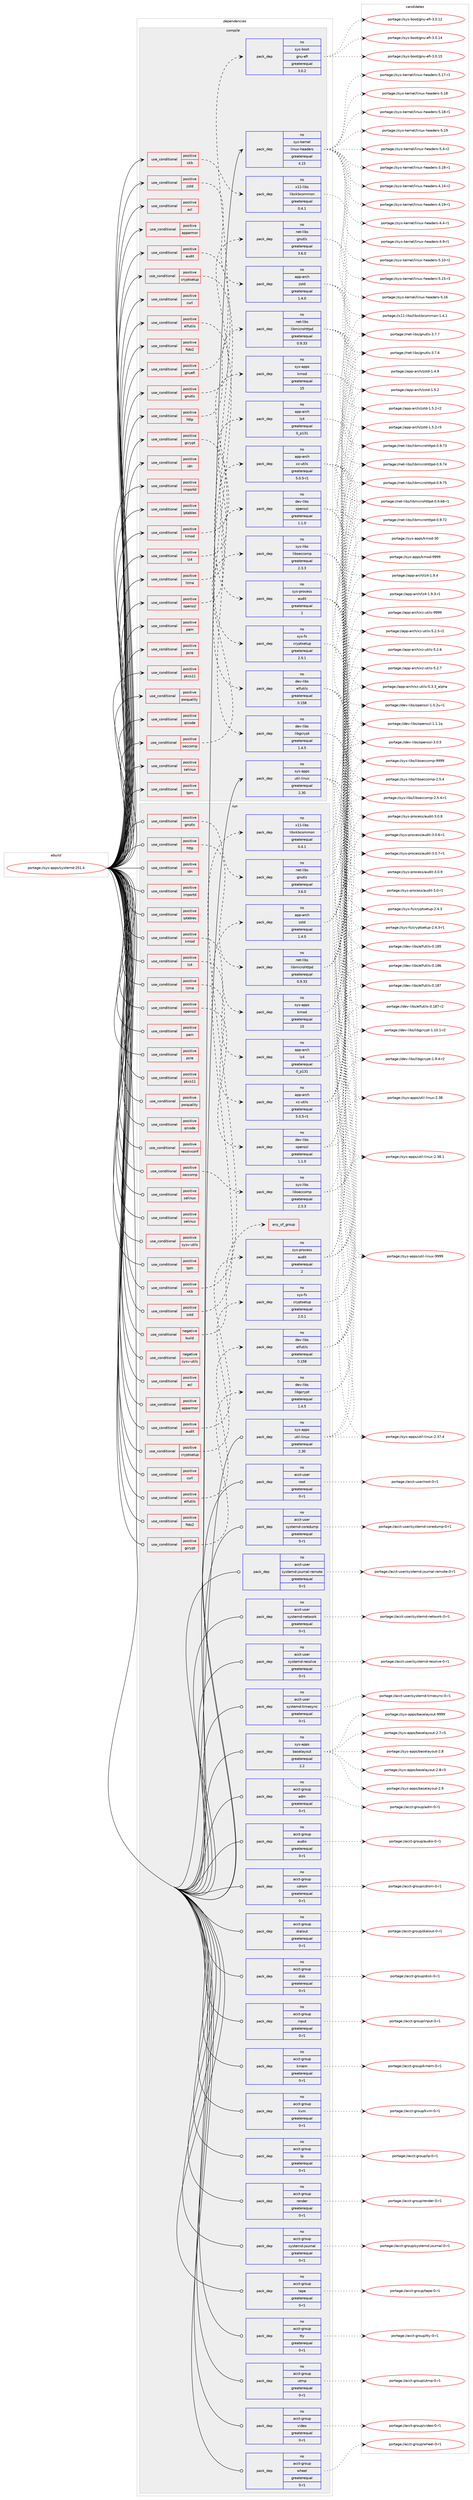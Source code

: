 digraph prolog {

# *************
# Graph options
# *************

newrank=true;
concentrate=true;
compound=true;
graph [rankdir=LR,fontname=Helvetica,fontsize=10,ranksep=1.5];#, ranksep=2.5, nodesep=0.2];
edge  [arrowhead=vee];
node  [fontname=Helvetica,fontsize=10];

# **********
# The ebuild
# **********

subgraph cluster_leftcol {
color=gray;
rank=same;
label=<<i>ebuild</i>>;
id [label="portage://sys-apps/systemd-251.4", color=red, width=4, href="../sys-apps/systemd-251.4.svg"];
}

# ****************
# The dependencies
# ****************

subgraph cluster_midcol {
color=gray;
label=<<i>dependencies</i>>;
subgraph cluster_compile {
fillcolor="#eeeeee";
style=filled;
label=<<i>compile</i>>;
subgraph cond173 {
dependency303 [label=<<TABLE BORDER="0" CELLBORDER="1" CELLSPACING="0" CELLPADDING="4"><TR><TD ROWSPAN="3" CELLPADDING="10">use_conditional</TD></TR><TR><TD>positive</TD></TR><TR><TD>acl</TD></TR></TABLE>>, shape=none, color=red];
# *** BEGIN UNKNOWN DEPENDENCY TYPE (TODO) ***
# dependency303 -> package_dependency(portage://sys-apps/systemd-251.4,install,no,sys-apps,acl,none,[,,],[slot(0),equal],[])
# *** END UNKNOWN DEPENDENCY TYPE (TODO) ***

}
id:e -> dependency303:w [weight=20,style="solid",arrowhead="vee"];
subgraph cond174 {
dependency304 [label=<<TABLE BORDER="0" CELLBORDER="1" CELLSPACING="0" CELLPADDING="4"><TR><TD ROWSPAN="3" CELLPADDING="10">use_conditional</TD></TR><TR><TD>positive</TD></TR><TR><TD>apparmor</TD></TR></TABLE>>, shape=none, color=red];
# *** BEGIN UNKNOWN DEPENDENCY TYPE (TODO) ***
# dependency304 -> package_dependency(portage://sys-apps/systemd-251.4,install,no,sys-libs,libapparmor,none,[,,],[slot(0),equal],[])
# *** END UNKNOWN DEPENDENCY TYPE (TODO) ***

}
id:e -> dependency304:w [weight=20,style="solid",arrowhead="vee"];
subgraph cond175 {
dependency305 [label=<<TABLE BORDER="0" CELLBORDER="1" CELLSPACING="0" CELLPADDING="4"><TR><TD ROWSPAN="3" CELLPADDING="10">use_conditional</TD></TR><TR><TD>positive</TD></TR><TR><TD>audit</TD></TR></TABLE>>, shape=none, color=red];
subgraph pack129 {
dependency306 [label=<<TABLE BORDER="0" CELLBORDER="1" CELLSPACING="0" CELLPADDING="4" WIDTH="220"><TR><TD ROWSPAN="6" CELLPADDING="30">pack_dep</TD></TR><TR><TD WIDTH="110">no</TD></TR><TR><TD>sys-process</TD></TR><TR><TD>audit</TD></TR><TR><TD>greaterequal</TD></TR><TR><TD>2</TD></TR></TABLE>>, shape=none, color=blue];
}
dependency305:e -> dependency306:w [weight=20,style="dashed",arrowhead="vee"];
}
id:e -> dependency305:w [weight=20,style="solid",arrowhead="vee"];
subgraph cond176 {
dependency307 [label=<<TABLE BORDER="0" CELLBORDER="1" CELLSPACING="0" CELLPADDING="4"><TR><TD ROWSPAN="3" CELLPADDING="10">use_conditional</TD></TR><TR><TD>positive</TD></TR><TR><TD>cryptsetup</TD></TR></TABLE>>, shape=none, color=red];
subgraph pack130 {
dependency308 [label=<<TABLE BORDER="0" CELLBORDER="1" CELLSPACING="0" CELLPADDING="4" WIDTH="220"><TR><TD ROWSPAN="6" CELLPADDING="30">pack_dep</TD></TR><TR><TD WIDTH="110">no</TD></TR><TR><TD>sys-fs</TD></TR><TR><TD>cryptsetup</TD></TR><TR><TD>greaterequal</TD></TR><TR><TD>2.0.1</TD></TR></TABLE>>, shape=none, color=blue];
}
dependency307:e -> dependency308:w [weight=20,style="dashed",arrowhead="vee"];
}
id:e -> dependency307:w [weight=20,style="solid",arrowhead="vee"];
subgraph cond177 {
dependency309 [label=<<TABLE BORDER="0" CELLBORDER="1" CELLSPACING="0" CELLPADDING="4"><TR><TD ROWSPAN="3" CELLPADDING="10">use_conditional</TD></TR><TR><TD>positive</TD></TR><TR><TD>curl</TD></TR></TABLE>>, shape=none, color=red];
# *** BEGIN UNKNOWN DEPENDENCY TYPE (TODO) ***
# dependency309 -> package_dependency(portage://sys-apps/systemd-251.4,install,no,net-misc,curl,none,[,,],[slot(0),equal],[])
# *** END UNKNOWN DEPENDENCY TYPE (TODO) ***

}
id:e -> dependency309:w [weight=20,style="solid",arrowhead="vee"];
subgraph cond178 {
dependency310 [label=<<TABLE BORDER="0" CELLBORDER="1" CELLSPACING="0" CELLPADDING="4"><TR><TD ROWSPAN="3" CELLPADDING="10">use_conditional</TD></TR><TR><TD>positive</TD></TR><TR><TD>elfutils</TD></TR></TABLE>>, shape=none, color=red];
subgraph pack131 {
dependency311 [label=<<TABLE BORDER="0" CELLBORDER="1" CELLSPACING="0" CELLPADDING="4" WIDTH="220"><TR><TD ROWSPAN="6" CELLPADDING="30">pack_dep</TD></TR><TR><TD WIDTH="110">no</TD></TR><TR><TD>dev-libs</TD></TR><TR><TD>elfutils</TD></TR><TR><TD>greaterequal</TD></TR><TR><TD>0.158</TD></TR></TABLE>>, shape=none, color=blue];
}
dependency310:e -> dependency311:w [weight=20,style="dashed",arrowhead="vee"];
}
id:e -> dependency310:w [weight=20,style="solid",arrowhead="vee"];
subgraph cond179 {
dependency312 [label=<<TABLE BORDER="0" CELLBORDER="1" CELLSPACING="0" CELLPADDING="4"><TR><TD ROWSPAN="3" CELLPADDING="10">use_conditional</TD></TR><TR><TD>positive</TD></TR><TR><TD>fido2</TD></TR></TABLE>>, shape=none, color=red];
# *** BEGIN UNKNOWN DEPENDENCY TYPE (TODO) ***
# dependency312 -> package_dependency(portage://sys-apps/systemd-251.4,install,no,dev-libs,libfido2,none,[,,],[slot(0),equal],[])
# *** END UNKNOWN DEPENDENCY TYPE (TODO) ***

}
id:e -> dependency312:w [weight=20,style="solid",arrowhead="vee"];
subgraph cond180 {
dependency313 [label=<<TABLE BORDER="0" CELLBORDER="1" CELLSPACING="0" CELLPADDING="4"><TR><TD ROWSPAN="3" CELLPADDING="10">use_conditional</TD></TR><TR><TD>positive</TD></TR><TR><TD>gcrypt</TD></TR></TABLE>>, shape=none, color=red];
subgraph pack132 {
dependency314 [label=<<TABLE BORDER="0" CELLBORDER="1" CELLSPACING="0" CELLPADDING="4" WIDTH="220"><TR><TD ROWSPAN="6" CELLPADDING="30">pack_dep</TD></TR><TR><TD WIDTH="110">no</TD></TR><TR><TD>dev-libs</TD></TR><TR><TD>libgcrypt</TD></TR><TR><TD>greaterequal</TD></TR><TR><TD>1.4.5</TD></TR></TABLE>>, shape=none, color=blue];
}
dependency313:e -> dependency314:w [weight=20,style="dashed",arrowhead="vee"];
}
id:e -> dependency313:w [weight=20,style="solid",arrowhead="vee"];
subgraph cond181 {
dependency315 [label=<<TABLE BORDER="0" CELLBORDER="1" CELLSPACING="0" CELLPADDING="4"><TR><TD ROWSPAN="3" CELLPADDING="10">use_conditional</TD></TR><TR><TD>positive</TD></TR><TR><TD>gnuefi</TD></TR></TABLE>>, shape=none, color=red];
subgraph pack133 {
dependency316 [label=<<TABLE BORDER="0" CELLBORDER="1" CELLSPACING="0" CELLPADDING="4" WIDTH="220"><TR><TD ROWSPAN="6" CELLPADDING="30">pack_dep</TD></TR><TR><TD WIDTH="110">no</TD></TR><TR><TD>sys-boot</TD></TR><TR><TD>gnu-efi</TD></TR><TR><TD>greaterequal</TD></TR><TR><TD>3.0.2</TD></TR></TABLE>>, shape=none, color=blue];
}
dependency315:e -> dependency316:w [weight=20,style="dashed",arrowhead="vee"];
}
id:e -> dependency315:w [weight=20,style="solid",arrowhead="vee"];
subgraph cond182 {
dependency317 [label=<<TABLE BORDER="0" CELLBORDER="1" CELLSPACING="0" CELLPADDING="4"><TR><TD ROWSPAN="3" CELLPADDING="10">use_conditional</TD></TR><TR><TD>positive</TD></TR><TR><TD>gnutls</TD></TR></TABLE>>, shape=none, color=red];
subgraph pack134 {
dependency318 [label=<<TABLE BORDER="0" CELLBORDER="1" CELLSPACING="0" CELLPADDING="4" WIDTH="220"><TR><TD ROWSPAN="6" CELLPADDING="30">pack_dep</TD></TR><TR><TD WIDTH="110">no</TD></TR><TR><TD>net-libs</TD></TR><TR><TD>gnutls</TD></TR><TR><TD>greaterequal</TD></TR><TR><TD>3.6.0</TD></TR></TABLE>>, shape=none, color=blue];
}
dependency317:e -> dependency318:w [weight=20,style="dashed",arrowhead="vee"];
}
id:e -> dependency317:w [weight=20,style="solid",arrowhead="vee"];
subgraph cond183 {
dependency319 [label=<<TABLE BORDER="0" CELLBORDER="1" CELLSPACING="0" CELLPADDING="4"><TR><TD ROWSPAN="3" CELLPADDING="10">use_conditional</TD></TR><TR><TD>positive</TD></TR><TR><TD>http</TD></TR></TABLE>>, shape=none, color=red];
subgraph pack135 {
dependency320 [label=<<TABLE BORDER="0" CELLBORDER="1" CELLSPACING="0" CELLPADDING="4" WIDTH="220"><TR><TD ROWSPAN="6" CELLPADDING="30">pack_dep</TD></TR><TR><TD WIDTH="110">no</TD></TR><TR><TD>net-libs</TD></TR><TR><TD>libmicrohttpd</TD></TR><TR><TD>greaterequal</TD></TR><TR><TD>0.9.33</TD></TR></TABLE>>, shape=none, color=blue];
}
dependency319:e -> dependency320:w [weight=20,style="dashed",arrowhead="vee"];
}
id:e -> dependency319:w [weight=20,style="solid",arrowhead="vee"];
subgraph cond184 {
dependency321 [label=<<TABLE BORDER="0" CELLBORDER="1" CELLSPACING="0" CELLPADDING="4"><TR><TD ROWSPAN="3" CELLPADDING="10">use_conditional</TD></TR><TR><TD>positive</TD></TR><TR><TD>idn</TD></TR></TABLE>>, shape=none, color=red];
# *** BEGIN UNKNOWN DEPENDENCY TYPE (TODO) ***
# dependency321 -> package_dependency(portage://sys-apps/systemd-251.4,install,no,net-dns,libidn2,none,[,,],any_same_slot,[])
# *** END UNKNOWN DEPENDENCY TYPE (TODO) ***

}
id:e -> dependency321:w [weight=20,style="solid",arrowhead="vee"];
subgraph cond185 {
dependency322 [label=<<TABLE BORDER="0" CELLBORDER="1" CELLSPACING="0" CELLPADDING="4"><TR><TD ROWSPAN="3" CELLPADDING="10">use_conditional</TD></TR><TR><TD>positive</TD></TR><TR><TD>importd</TD></TR></TABLE>>, shape=none, color=red];
# *** BEGIN UNKNOWN DEPENDENCY TYPE (TODO) ***
# dependency322 -> package_dependency(portage://sys-apps/systemd-251.4,install,no,app-arch,bzip2,none,[,,],[slot(0),equal],[])
# *** END UNKNOWN DEPENDENCY TYPE (TODO) ***

# *** BEGIN UNKNOWN DEPENDENCY TYPE (TODO) ***
# dependency322 -> package_dependency(portage://sys-apps/systemd-251.4,install,no,sys-libs,zlib,none,[,,],[slot(0),equal],[])
# *** END UNKNOWN DEPENDENCY TYPE (TODO) ***

}
id:e -> dependency322:w [weight=20,style="solid",arrowhead="vee"];
subgraph cond186 {
dependency323 [label=<<TABLE BORDER="0" CELLBORDER="1" CELLSPACING="0" CELLPADDING="4"><TR><TD ROWSPAN="3" CELLPADDING="10">use_conditional</TD></TR><TR><TD>positive</TD></TR><TR><TD>iptables</TD></TR></TABLE>>, shape=none, color=red];
# *** BEGIN UNKNOWN DEPENDENCY TYPE (TODO) ***
# dependency323 -> package_dependency(portage://sys-apps/systemd-251.4,install,no,net-firewall,iptables,none,[,,],[slot(0),equal],[])
# *** END UNKNOWN DEPENDENCY TYPE (TODO) ***

}
id:e -> dependency323:w [weight=20,style="solid",arrowhead="vee"];
subgraph cond187 {
dependency324 [label=<<TABLE BORDER="0" CELLBORDER="1" CELLSPACING="0" CELLPADDING="4"><TR><TD ROWSPAN="3" CELLPADDING="10">use_conditional</TD></TR><TR><TD>positive</TD></TR><TR><TD>kmod</TD></TR></TABLE>>, shape=none, color=red];
subgraph pack136 {
dependency325 [label=<<TABLE BORDER="0" CELLBORDER="1" CELLSPACING="0" CELLPADDING="4" WIDTH="220"><TR><TD ROWSPAN="6" CELLPADDING="30">pack_dep</TD></TR><TR><TD WIDTH="110">no</TD></TR><TR><TD>sys-apps</TD></TR><TR><TD>kmod</TD></TR><TR><TD>greaterequal</TD></TR><TR><TD>15</TD></TR></TABLE>>, shape=none, color=blue];
}
dependency324:e -> dependency325:w [weight=20,style="dashed",arrowhead="vee"];
}
id:e -> dependency324:w [weight=20,style="solid",arrowhead="vee"];
subgraph cond188 {
dependency326 [label=<<TABLE BORDER="0" CELLBORDER="1" CELLSPACING="0" CELLPADDING="4"><TR><TD ROWSPAN="3" CELLPADDING="10">use_conditional</TD></TR><TR><TD>positive</TD></TR><TR><TD>lz4</TD></TR></TABLE>>, shape=none, color=red];
subgraph pack137 {
dependency327 [label=<<TABLE BORDER="0" CELLBORDER="1" CELLSPACING="0" CELLPADDING="4" WIDTH="220"><TR><TD ROWSPAN="6" CELLPADDING="30">pack_dep</TD></TR><TR><TD WIDTH="110">no</TD></TR><TR><TD>app-arch</TD></TR><TR><TD>lz4</TD></TR><TR><TD>greaterequal</TD></TR><TR><TD>0_p131</TD></TR></TABLE>>, shape=none, color=blue];
}
dependency326:e -> dependency327:w [weight=20,style="dashed",arrowhead="vee"];
}
id:e -> dependency326:w [weight=20,style="solid",arrowhead="vee"];
subgraph cond189 {
dependency328 [label=<<TABLE BORDER="0" CELLBORDER="1" CELLSPACING="0" CELLPADDING="4"><TR><TD ROWSPAN="3" CELLPADDING="10">use_conditional</TD></TR><TR><TD>positive</TD></TR><TR><TD>lzma</TD></TR></TABLE>>, shape=none, color=red];
subgraph pack138 {
dependency329 [label=<<TABLE BORDER="0" CELLBORDER="1" CELLSPACING="0" CELLPADDING="4" WIDTH="220"><TR><TD ROWSPAN="6" CELLPADDING="30">pack_dep</TD></TR><TR><TD WIDTH="110">no</TD></TR><TR><TD>app-arch</TD></TR><TR><TD>xz-utils</TD></TR><TR><TD>greaterequal</TD></TR><TR><TD>5.0.5-r1</TD></TR></TABLE>>, shape=none, color=blue];
}
dependency328:e -> dependency329:w [weight=20,style="dashed",arrowhead="vee"];
}
id:e -> dependency328:w [weight=20,style="solid",arrowhead="vee"];
subgraph cond190 {
dependency330 [label=<<TABLE BORDER="0" CELLBORDER="1" CELLSPACING="0" CELLPADDING="4"><TR><TD ROWSPAN="3" CELLPADDING="10">use_conditional</TD></TR><TR><TD>positive</TD></TR><TR><TD>openssl</TD></TR></TABLE>>, shape=none, color=red];
subgraph pack139 {
dependency331 [label=<<TABLE BORDER="0" CELLBORDER="1" CELLSPACING="0" CELLPADDING="4" WIDTH="220"><TR><TD ROWSPAN="6" CELLPADDING="30">pack_dep</TD></TR><TR><TD WIDTH="110">no</TD></TR><TR><TD>dev-libs</TD></TR><TR><TD>openssl</TD></TR><TR><TD>greaterequal</TD></TR><TR><TD>1.1.0</TD></TR></TABLE>>, shape=none, color=blue];
}
dependency330:e -> dependency331:w [weight=20,style="dashed",arrowhead="vee"];
}
id:e -> dependency330:w [weight=20,style="solid",arrowhead="vee"];
subgraph cond191 {
dependency332 [label=<<TABLE BORDER="0" CELLBORDER="1" CELLSPACING="0" CELLPADDING="4"><TR><TD ROWSPAN="3" CELLPADDING="10">use_conditional</TD></TR><TR><TD>positive</TD></TR><TR><TD>pam</TD></TR></TABLE>>, shape=none, color=red];
# *** BEGIN UNKNOWN DEPENDENCY TYPE (TODO) ***
# dependency332 -> package_dependency(portage://sys-apps/systemd-251.4,install,no,sys-libs,pam,none,[,,],any_same_slot,[use(optenable(abi_x86_32),negative),use(optenable(abi_x86_64),negative),use(optenable(abi_x86_x32),negative),use(optenable(abi_mips_n32),negative),use(optenable(abi_mips_n64),negative),use(optenable(abi_mips_o32),negative),use(optenable(abi_s390_32),negative),use(optenable(abi_s390_64),negative)])
# *** END UNKNOWN DEPENDENCY TYPE (TODO) ***

}
id:e -> dependency332:w [weight=20,style="solid",arrowhead="vee"];
subgraph cond192 {
dependency333 [label=<<TABLE BORDER="0" CELLBORDER="1" CELLSPACING="0" CELLPADDING="4"><TR><TD ROWSPAN="3" CELLPADDING="10">use_conditional</TD></TR><TR><TD>positive</TD></TR><TR><TD>pcre</TD></TR></TABLE>>, shape=none, color=red];
# *** BEGIN UNKNOWN DEPENDENCY TYPE (TODO) ***
# dependency333 -> package_dependency(portage://sys-apps/systemd-251.4,install,no,dev-libs,libpcre2,none,[,,],[],[])
# *** END UNKNOWN DEPENDENCY TYPE (TODO) ***

}
id:e -> dependency333:w [weight=20,style="solid",arrowhead="vee"];
subgraph cond193 {
dependency334 [label=<<TABLE BORDER="0" CELLBORDER="1" CELLSPACING="0" CELLPADDING="4"><TR><TD ROWSPAN="3" CELLPADDING="10">use_conditional</TD></TR><TR><TD>positive</TD></TR><TR><TD>pkcs11</TD></TR></TABLE>>, shape=none, color=red];
# *** BEGIN UNKNOWN DEPENDENCY TYPE (TODO) ***
# dependency334 -> package_dependency(portage://sys-apps/systemd-251.4,install,no,app-crypt,p11-kit,none,[,,],[slot(0),equal],[])
# *** END UNKNOWN DEPENDENCY TYPE (TODO) ***

}
id:e -> dependency334:w [weight=20,style="solid",arrowhead="vee"];
subgraph cond194 {
dependency335 [label=<<TABLE BORDER="0" CELLBORDER="1" CELLSPACING="0" CELLPADDING="4"><TR><TD ROWSPAN="3" CELLPADDING="10">use_conditional</TD></TR><TR><TD>positive</TD></TR><TR><TD>pwquality</TD></TR></TABLE>>, shape=none, color=red];
# *** BEGIN UNKNOWN DEPENDENCY TYPE (TODO) ***
# dependency335 -> package_dependency(portage://sys-apps/systemd-251.4,install,no,dev-libs,libpwquality,none,[,,],[slot(0),equal],[])
# *** END UNKNOWN DEPENDENCY TYPE (TODO) ***

}
id:e -> dependency335:w [weight=20,style="solid",arrowhead="vee"];
subgraph cond195 {
dependency336 [label=<<TABLE BORDER="0" CELLBORDER="1" CELLSPACING="0" CELLPADDING="4"><TR><TD ROWSPAN="3" CELLPADDING="10">use_conditional</TD></TR><TR><TD>positive</TD></TR><TR><TD>qrcode</TD></TR></TABLE>>, shape=none, color=red];
# *** BEGIN UNKNOWN DEPENDENCY TYPE (TODO) ***
# dependency336 -> package_dependency(portage://sys-apps/systemd-251.4,install,no,media-gfx,qrencode,none,[,,],[slot(0),equal],[])
# *** END UNKNOWN DEPENDENCY TYPE (TODO) ***

}
id:e -> dependency336:w [weight=20,style="solid",arrowhead="vee"];
subgraph cond196 {
dependency337 [label=<<TABLE BORDER="0" CELLBORDER="1" CELLSPACING="0" CELLPADDING="4"><TR><TD ROWSPAN="3" CELLPADDING="10">use_conditional</TD></TR><TR><TD>positive</TD></TR><TR><TD>seccomp</TD></TR></TABLE>>, shape=none, color=red];
subgraph pack140 {
dependency338 [label=<<TABLE BORDER="0" CELLBORDER="1" CELLSPACING="0" CELLPADDING="4" WIDTH="220"><TR><TD ROWSPAN="6" CELLPADDING="30">pack_dep</TD></TR><TR><TD WIDTH="110">no</TD></TR><TR><TD>sys-libs</TD></TR><TR><TD>libseccomp</TD></TR><TR><TD>greaterequal</TD></TR><TR><TD>2.3.3</TD></TR></TABLE>>, shape=none, color=blue];
}
dependency337:e -> dependency338:w [weight=20,style="dashed",arrowhead="vee"];
}
id:e -> dependency337:w [weight=20,style="solid",arrowhead="vee"];
subgraph cond197 {
dependency339 [label=<<TABLE BORDER="0" CELLBORDER="1" CELLSPACING="0" CELLPADDING="4"><TR><TD ROWSPAN="3" CELLPADDING="10">use_conditional</TD></TR><TR><TD>positive</TD></TR><TR><TD>selinux</TD></TR></TABLE>>, shape=none, color=red];
# *** BEGIN UNKNOWN DEPENDENCY TYPE (TODO) ***
# dependency339 -> package_dependency(portage://sys-apps/systemd-251.4,install,no,sys-libs,libselinux,none,[,,],[slot(0),equal],[])
# *** END UNKNOWN DEPENDENCY TYPE (TODO) ***

}
id:e -> dependency339:w [weight=20,style="solid",arrowhead="vee"];
subgraph cond198 {
dependency340 [label=<<TABLE BORDER="0" CELLBORDER="1" CELLSPACING="0" CELLPADDING="4"><TR><TD ROWSPAN="3" CELLPADDING="10">use_conditional</TD></TR><TR><TD>positive</TD></TR><TR><TD>tpm</TD></TR></TABLE>>, shape=none, color=red];
# *** BEGIN UNKNOWN DEPENDENCY TYPE (TODO) ***
# dependency340 -> package_dependency(portage://sys-apps/systemd-251.4,install,no,app-crypt,tpm2-tss,none,[,,],[slot(0),equal],[])
# *** END UNKNOWN DEPENDENCY TYPE (TODO) ***

}
id:e -> dependency340:w [weight=20,style="solid",arrowhead="vee"];
subgraph cond199 {
dependency341 [label=<<TABLE BORDER="0" CELLBORDER="1" CELLSPACING="0" CELLPADDING="4"><TR><TD ROWSPAN="3" CELLPADDING="10">use_conditional</TD></TR><TR><TD>positive</TD></TR><TR><TD>xkb</TD></TR></TABLE>>, shape=none, color=red];
subgraph pack141 {
dependency342 [label=<<TABLE BORDER="0" CELLBORDER="1" CELLSPACING="0" CELLPADDING="4" WIDTH="220"><TR><TD ROWSPAN="6" CELLPADDING="30">pack_dep</TD></TR><TR><TD WIDTH="110">no</TD></TR><TR><TD>x11-libs</TD></TR><TR><TD>libxkbcommon</TD></TR><TR><TD>greaterequal</TD></TR><TR><TD>0.4.1</TD></TR></TABLE>>, shape=none, color=blue];
}
dependency341:e -> dependency342:w [weight=20,style="dashed",arrowhead="vee"];
}
id:e -> dependency341:w [weight=20,style="solid",arrowhead="vee"];
subgraph cond200 {
dependency343 [label=<<TABLE BORDER="0" CELLBORDER="1" CELLSPACING="0" CELLPADDING="4"><TR><TD ROWSPAN="3" CELLPADDING="10">use_conditional</TD></TR><TR><TD>positive</TD></TR><TR><TD>zstd</TD></TR></TABLE>>, shape=none, color=red];
subgraph pack142 {
dependency344 [label=<<TABLE BORDER="0" CELLBORDER="1" CELLSPACING="0" CELLPADDING="4" WIDTH="220"><TR><TD ROWSPAN="6" CELLPADDING="30">pack_dep</TD></TR><TR><TD WIDTH="110">no</TD></TR><TR><TD>app-arch</TD></TR><TR><TD>zstd</TD></TR><TR><TD>greaterequal</TD></TR><TR><TD>1.4.0</TD></TR></TABLE>>, shape=none, color=blue];
}
dependency343:e -> dependency344:w [weight=20,style="dashed",arrowhead="vee"];
}
id:e -> dependency343:w [weight=20,style="solid",arrowhead="vee"];
subgraph pack143 {
dependency345 [label=<<TABLE BORDER="0" CELLBORDER="1" CELLSPACING="0" CELLPADDING="4" WIDTH="220"><TR><TD ROWSPAN="6" CELLPADDING="30">pack_dep</TD></TR><TR><TD WIDTH="110">no</TD></TR><TR><TD>sys-apps</TD></TR><TR><TD>util-linux</TD></TR><TR><TD>greaterequal</TD></TR><TR><TD>2.30</TD></TR></TABLE>>, shape=none, color=blue];
}
id:e -> dependency345:w [weight=20,style="solid",arrowhead="vee"];
subgraph pack144 {
dependency346 [label=<<TABLE BORDER="0" CELLBORDER="1" CELLSPACING="0" CELLPADDING="4" WIDTH="220"><TR><TD ROWSPAN="6" CELLPADDING="30">pack_dep</TD></TR><TR><TD WIDTH="110">no</TD></TR><TR><TD>sys-kernel</TD></TR><TR><TD>linux-headers</TD></TR><TR><TD>greaterequal</TD></TR><TR><TD>4.15</TD></TR></TABLE>>, shape=none, color=blue];
}
id:e -> dependency346:w [weight=20,style="solid",arrowhead="vee"];
# *** BEGIN UNKNOWN DEPENDENCY TYPE (TODO) ***
# id -> package_dependency(portage://sys-apps/systemd-251.4,install,no,sys-libs,libcap,none,[,,],[slot(0),equal],[use(optenable(abi_x86_32),negative),use(optenable(abi_x86_64),negative),use(optenable(abi_x86_x32),negative),use(optenable(abi_mips_n32),negative),use(optenable(abi_mips_n64),negative),use(optenable(abi_mips_o32),negative),use(optenable(abi_s390_32),negative),use(optenable(abi_s390_64),negative)])
# *** END UNKNOWN DEPENDENCY TYPE (TODO) ***

# *** BEGIN UNKNOWN DEPENDENCY TYPE (TODO) ***
# id -> package_dependency(portage://sys-apps/systemd-251.4,install,no,virtual,libcrypt,none,[,,],any_same_slot,[use(optenable(abi_x86_32),negative),use(optenable(abi_x86_64),negative),use(optenable(abi_x86_x32),negative),use(optenable(abi_mips_n32),negative),use(optenable(abi_mips_n64),negative),use(optenable(abi_mips_o32),negative),use(optenable(abi_s390_32),negative),use(optenable(abi_s390_64),negative)])
# *** END UNKNOWN DEPENDENCY TYPE (TODO) ***

}
subgraph cluster_compileandrun {
fillcolor="#eeeeee";
style=filled;
label=<<i>compile and run</i>>;
}
subgraph cluster_run {
fillcolor="#eeeeee";
style=filled;
label=<<i>run</i>>;
subgraph cond201 {
dependency347 [label=<<TABLE BORDER="0" CELLBORDER="1" CELLSPACING="0" CELLPADDING="4"><TR><TD ROWSPAN="3" CELLPADDING="10">use_conditional</TD></TR><TR><TD>negative</TD></TR><TR><TD>build</TD></TR></TABLE>>, shape=none, color=red];
subgraph any3 {
dependency348 [label=<<TABLE BORDER="0" CELLBORDER="1" CELLSPACING="0" CELLPADDING="4"><TR><TD CELLPADDING="10">any_of_group</TD></TR></TABLE>>, shape=none, color=red];# *** BEGIN UNKNOWN DEPENDENCY TYPE (TODO) ***
# dependency348 -> package_dependency(portage://sys-apps/systemd-251.4,run,no,sys-apps,util-linux,none,[,,],[],[use(enable(kill),negative)])
# *** END UNKNOWN DEPENDENCY TYPE (TODO) ***

# *** BEGIN UNKNOWN DEPENDENCY TYPE (TODO) ***
# dependency348 -> package_dependency(portage://sys-apps/systemd-251.4,run,no,sys-process,procps,none,[,,],[],[use(enable(kill),positive)])
# *** END UNKNOWN DEPENDENCY TYPE (TODO) ***

# *** BEGIN UNKNOWN DEPENDENCY TYPE (TODO) ***
# dependency348 -> package_dependency(portage://sys-apps/systemd-251.4,run,no,sys-apps,coreutils,none,[,,],[],[use(enable(kill),negative)])
# *** END UNKNOWN DEPENDENCY TYPE (TODO) ***

}
dependency347:e -> dependency348:w [weight=20,style="dashed",arrowhead="vee"];
}
id:e -> dependency347:w [weight=20,style="solid",arrowhead="odot"];
subgraph cond202 {
dependency349 [label=<<TABLE BORDER="0" CELLBORDER="1" CELLSPACING="0" CELLPADDING="4"><TR><TD ROWSPAN="3" CELLPADDING="10">use_conditional</TD></TR><TR><TD>negative</TD></TR><TR><TD>sysv-utils</TD></TR></TABLE>>, shape=none, color=red];
# *** BEGIN UNKNOWN DEPENDENCY TYPE (TODO) ***
# dependency349 -> package_dependency(portage://sys-apps/systemd-251.4,run,no,sys-apps,sysvinit,none,[,,],[],[])
# *** END UNKNOWN DEPENDENCY TYPE (TODO) ***

}
id:e -> dependency349:w [weight=20,style="solid",arrowhead="odot"];
subgraph cond203 {
dependency350 [label=<<TABLE BORDER="0" CELLBORDER="1" CELLSPACING="0" CELLPADDING="4"><TR><TD ROWSPAN="3" CELLPADDING="10">use_conditional</TD></TR><TR><TD>positive</TD></TR><TR><TD>acl</TD></TR></TABLE>>, shape=none, color=red];
# *** BEGIN UNKNOWN DEPENDENCY TYPE (TODO) ***
# dependency350 -> package_dependency(portage://sys-apps/systemd-251.4,run,no,sys-apps,acl,none,[,,],[slot(0),equal],[])
# *** END UNKNOWN DEPENDENCY TYPE (TODO) ***

}
id:e -> dependency350:w [weight=20,style="solid",arrowhead="odot"];
subgraph cond204 {
dependency351 [label=<<TABLE BORDER="0" CELLBORDER="1" CELLSPACING="0" CELLPADDING="4"><TR><TD ROWSPAN="3" CELLPADDING="10">use_conditional</TD></TR><TR><TD>positive</TD></TR><TR><TD>apparmor</TD></TR></TABLE>>, shape=none, color=red];
# *** BEGIN UNKNOWN DEPENDENCY TYPE (TODO) ***
# dependency351 -> package_dependency(portage://sys-apps/systemd-251.4,run,no,sys-libs,libapparmor,none,[,,],[slot(0),equal],[])
# *** END UNKNOWN DEPENDENCY TYPE (TODO) ***

}
id:e -> dependency351:w [weight=20,style="solid",arrowhead="odot"];
subgraph cond205 {
dependency352 [label=<<TABLE BORDER="0" CELLBORDER="1" CELLSPACING="0" CELLPADDING="4"><TR><TD ROWSPAN="3" CELLPADDING="10">use_conditional</TD></TR><TR><TD>positive</TD></TR><TR><TD>audit</TD></TR></TABLE>>, shape=none, color=red];
subgraph pack145 {
dependency353 [label=<<TABLE BORDER="0" CELLBORDER="1" CELLSPACING="0" CELLPADDING="4" WIDTH="220"><TR><TD ROWSPAN="6" CELLPADDING="30">pack_dep</TD></TR><TR><TD WIDTH="110">no</TD></TR><TR><TD>sys-process</TD></TR><TR><TD>audit</TD></TR><TR><TD>greaterequal</TD></TR><TR><TD>2</TD></TR></TABLE>>, shape=none, color=blue];
}
dependency352:e -> dependency353:w [weight=20,style="dashed",arrowhead="vee"];
}
id:e -> dependency352:w [weight=20,style="solid",arrowhead="odot"];
subgraph cond206 {
dependency354 [label=<<TABLE BORDER="0" CELLBORDER="1" CELLSPACING="0" CELLPADDING="4"><TR><TD ROWSPAN="3" CELLPADDING="10">use_conditional</TD></TR><TR><TD>positive</TD></TR><TR><TD>cryptsetup</TD></TR></TABLE>>, shape=none, color=red];
subgraph pack146 {
dependency355 [label=<<TABLE BORDER="0" CELLBORDER="1" CELLSPACING="0" CELLPADDING="4" WIDTH="220"><TR><TD ROWSPAN="6" CELLPADDING="30">pack_dep</TD></TR><TR><TD WIDTH="110">no</TD></TR><TR><TD>sys-fs</TD></TR><TR><TD>cryptsetup</TD></TR><TR><TD>greaterequal</TD></TR><TR><TD>2.0.1</TD></TR></TABLE>>, shape=none, color=blue];
}
dependency354:e -> dependency355:w [weight=20,style="dashed",arrowhead="vee"];
}
id:e -> dependency354:w [weight=20,style="solid",arrowhead="odot"];
subgraph cond207 {
dependency356 [label=<<TABLE BORDER="0" CELLBORDER="1" CELLSPACING="0" CELLPADDING="4"><TR><TD ROWSPAN="3" CELLPADDING="10">use_conditional</TD></TR><TR><TD>positive</TD></TR><TR><TD>curl</TD></TR></TABLE>>, shape=none, color=red];
# *** BEGIN UNKNOWN DEPENDENCY TYPE (TODO) ***
# dependency356 -> package_dependency(portage://sys-apps/systemd-251.4,run,no,net-misc,curl,none,[,,],[slot(0),equal],[])
# *** END UNKNOWN DEPENDENCY TYPE (TODO) ***

}
id:e -> dependency356:w [weight=20,style="solid",arrowhead="odot"];
subgraph cond208 {
dependency357 [label=<<TABLE BORDER="0" CELLBORDER="1" CELLSPACING="0" CELLPADDING="4"><TR><TD ROWSPAN="3" CELLPADDING="10">use_conditional</TD></TR><TR><TD>positive</TD></TR><TR><TD>elfutils</TD></TR></TABLE>>, shape=none, color=red];
subgraph pack147 {
dependency358 [label=<<TABLE BORDER="0" CELLBORDER="1" CELLSPACING="0" CELLPADDING="4" WIDTH="220"><TR><TD ROWSPAN="6" CELLPADDING="30">pack_dep</TD></TR><TR><TD WIDTH="110">no</TD></TR><TR><TD>dev-libs</TD></TR><TR><TD>elfutils</TD></TR><TR><TD>greaterequal</TD></TR><TR><TD>0.158</TD></TR></TABLE>>, shape=none, color=blue];
}
dependency357:e -> dependency358:w [weight=20,style="dashed",arrowhead="vee"];
}
id:e -> dependency357:w [weight=20,style="solid",arrowhead="odot"];
subgraph cond209 {
dependency359 [label=<<TABLE BORDER="0" CELLBORDER="1" CELLSPACING="0" CELLPADDING="4"><TR><TD ROWSPAN="3" CELLPADDING="10">use_conditional</TD></TR><TR><TD>positive</TD></TR><TR><TD>fido2</TD></TR></TABLE>>, shape=none, color=red];
# *** BEGIN UNKNOWN DEPENDENCY TYPE (TODO) ***
# dependency359 -> package_dependency(portage://sys-apps/systemd-251.4,run,no,dev-libs,libfido2,none,[,,],[slot(0),equal],[])
# *** END UNKNOWN DEPENDENCY TYPE (TODO) ***

}
id:e -> dependency359:w [weight=20,style="solid",arrowhead="odot"];
subgraph cond210 {
dependency360 [label=<<TABLE BORDER="0" CELLBORDER="1" CELLSPACING="0" CELLPADDING="4"><TR><TD ROWSPAN="3" CELLPADDING="10">use_conditional</TD></TR><TR><TD>positive</TD></TR><TR><TD>gcrypt</TD></TR></TABLE>>, shape=none, color=red];
subgraph pack148 {
dependency361 [label=<<TABLE BORDER="0" CELLBORDER="1" CELLSPACING="0" CELLPADDING="4" WIDTH="220"><TR><TD ROWSPAN="6" CELLPADDING="30">pack_dep</TD></TR><TR><TD WIDTH="110">no</TD></TR><TR><TD>dev-libs</TD></TR><TR><TD>libgcrypt</TD></TR><TR><TD>greaterequal</TD></TR><TR><TD>1.4.5</TD></TR></TABLE>>, shape=none, color=blue];
}
dependency360:e -> dependency361:w [weight=20,style="dashed",arrowhead="vee"];
}
id:e -> dependency360:w [weight=20,style="solid",arrowhead="odot"];
subgraph cond211 {
dependency362 [label=<<TABLE BORDER="0" CELLBORDER="1" CELLSPACING="0" CELLPADDING="4"><TR><TD ROWSPAN="3" CELLPADDING="10">use_conditional</TD></TR><TR><TD>positive</TD></TR><TR><TD>gnutls</TD></TR></TABLE>>, shape=none, color=red];
subgraph pack149 {
dependency363 [label=<<TABLE BORDER="0" CELLBORDER="1" CELLSPACING="0" CELLPADDING="4" WIDTH="220"><TR><TD ROWSPAN="6" CELLPADDING="30">pack_dep</TD></TR><TR><TD WIDTH="110">no</TD></TR><TR><TD>net-libs</TD></TR><TR><TD>gnutls</TD></TR><TR><TD>greaterequal</TD></TR><TR><TD>3.6.0</TD></TR></TABLE>>, shape=none, color=blue];
}
dependency362:e -> dependency363:w [weight=20,style="dashed",arrowhead="vee"];
}
id:e -> dependency362:w [weight=20,style="solid",arrowhead="odot"];
subgraph cond212 {
dependency364 [label=<<TABLE BORDER="0" CELLBORDER="1" CELLSPACING="0" CELLPADDING="4"><TR><TD ROWSPAN="3" CELLPADDING="10">use_conditional</TD></TR><TR><TD>positive</TD></TR><TR><TD>http</TD></TR></TABLE>>, shape=none, color=red];
subgraph pack150 {
dependency365 [label=<<TABLE BORDER="0" CELLBORDER="1" CELLSPACING="0" CELLPADDING="4" WIDTH="220"><TR><TD ROWSPAN="6" CELLPADDING="30">pack_dep</TD></TR><TR><TD WIDTH="110">no</TD></TR><TR><TD>net-libs</TD></TR><TR><TD>libmicrohttpd</TD></TR><TR><TD>greaterequal</TD></TR><TR><TD>0.9.33</TD></TR></TABLE>>, shape=none, color=blue];
}
dependency364:e -> dependency365:w [weight=20,style="dashed",arrowhead="vee"];
}
id:e -> dependency364:w [weight=20,style="solid",arrowhead="odot"];
subgraph cond213 {
dependency366 [label=<<TABLE BORDER="0" CELLBORDER="1" CELLSPACING="0" CELLPADDING="4"><TR><TD ROWSPAN="3" CELLPADDING="10">use_conditional</TD></TR><TR><TD>positive</TD></TR><TR><TD>idn</TD></TR></TABLE>>, shape=none, color=red];
# *** BEGIN UNKNOWN DEPENDENCY TYPE (TODO) ***
# dependency366 -> package_dependency(portage://sys-apps/systemd-251.4,run,no,net-dns,libidn2,none,[,,],any_same_slot,[])
# *** END UNKNOWN DEPENDENCY TYPE (TODO) ***

}
id:e -> dependency366:w [weight=20,style="solid",arrowhead="odot"];
subgraph cond214 {
dependency367 [label=<<TABLE BORDER="0" CELLBORDER="1" CELLSPACING="0" CELLPADDING="4"><TR><TD ROWSPAN="3" CELLPADDING="10">use_conditional</TD></TR><TR><TD>positive</TD></TR><TR><TD>importd</TD></TR></TABLE>>, shape=none, color=red];
# *** BEGIN UNKNOWN DEPENDENCY TYPE (TODO) ***
# dependency367 -> package_dependency(portage://sys-apps/systemd-251.4,run,no,app-arch,bzip2,none,[,,],[slot(0),equal],[])
# *** END UNKNOWN DEPENDENCY TYPE (TODO) ***

# *** BEGIN UNKNOWN DEPENDENCY TYPE (TODO) ***
# dependency367 -> package_dependency(portage://sys-apps/systemd-251.4,run,no,sys-libs,zlib,none,[,,],[slot(0),equal],[])
# *** END UNKNOWN DEPENDENCY TYPE (TODO) ***

}
id:e -> dependency367:w [weight=20,style="solid",arrowhead="odot"];
subgraph cond215 {
dependency368 [label=<<TABLE BORDER="0" CELLBORDER="1" CELLSPACING="0" CELLPADDING="4"><TR><TD ROWSPAN="3" CELLPADDING="10">use_conditional</TD></TR><TR><TD>positive</TD></TR><TR><TD>iptables</TD></TR></TABLE>>, shape=none, color=red];
# *** BEGIN UNKNOWN DEPENDENCY TYPE (TODO) ***
# dependency368 -> package_dependency(portage://sys-apps/systemd-251.4,run,no,net-firewall,iptables,none,[,,],[slot(0),equal],[])
# *** END UNKNOWN DEPENDENCY TYPE (TODO) ***

}
id:e -> dependency368:w [weight=20,style="solid",arrowhead="odot"];
subgraph cond216 {
dependency369 [label=<<TABLE BORDER="0" CELLBORDER="1" CELLSPACING="0" CELLPADDING="4"><TR><TD ROWSPAN="3" CELLPADDING="10">use_conditional</TD></TR><TR><TD>positive</TD></TR><TR><TD>kmod</TD></TR></TABLE>>, shape=none, color=red];
subgraph pack151 {
dependency370 [label=<<TABLE BORDER="0" CELLBORDER="1" CELLSPACING="0" CELLPADDING="4" WIDTH="220"><TR><TD ROWSPAN="6" CELLPADDING="30">pack_dep</TD></TR><TR><TD WIDTH="110">no</TD></TR><TR><TD>sys-apps</TD></TR><TR><TD>kmod</TD></TR><TR><TD>greaterequal</TD></TR><TR><TD>15</TD></TR></TABLE>>, shape=none, color=blue];
}
dependency369:e -> dependency370:w [weight=20,style="dashed",arrowhead="vee"];
}
id:e -> dependency369:w [weight=20,style="solid",arrowhead="odot"];
subgraph cond217 {
dependency371 [label=<<TABLE BORDER="0" CELLBORDER="1" CELLSPACING="0" CELLPADDING="4"><TR><TD ROWSPAN="3" CELLPADDING="10">use_conditional</TD></TR><TR><TD>positive</TD></TR><TR><TD>lz4</TD></TR></TABLE>>, shape=none, color=red];
subgraph pack152 {
dependency372 [label=<<TABLE BORDER="0" CELLBORDER="1" CELLSPACING="0" CELLPADDING="4" WIDTH="220"><TR><TD ROWSPAN="6" CELLPADDING="30">pack_dep</TD></TR><TR><TD WIDTH="110">no</TD></TR><TR><TD>app-arch</TD></TR><TR><TD>lz4</TD></TR><TR><TD>greaterequal</TD></TR><TR><TD>0_p131</TD></TR></TABLE>>, shape=none, color=blue];
}
dependency371:e -> dependency372:w [weight=20,style="dashed",arrowhead="vee"];
}
id:e -> dependency371:w [weight=20,style="solid",arrowhead="odot"];
subgraph cond218 {
dependency373 [label=<<TABLE BORDER="0" CELLBORDER="1" CELLSPACING="0" CELLPADDING="4"><TR><TD ROWSPAN="3" CELLPADDING="10">use_conditional</TD></TR><TR><TD>positive</TD></TR><TR><TD>lzma</TD></TR></TABLE>>, shape=none, color=red];
subgraph pack153 {
dependency374 [label=<<TABLE BORDER="0" CELLBORDER="1" CELLSPACING="0" CELLPADDING="4" WIDTH="220"><TR><TD ROWSPAN="6" CELLPADDING="30">pack_dep</TD></TR><TR><TD WIDTH="110">no</TD></TR><TR><TD>app-arch</TD></TR><TR><TD>xz-utils</TD></TR><TR><TD>greaterequal</TD></TR><TR><TD>5.0.5-r1</TD></TR></TABLE>>, shape=none, color=blue];
}
dependency373:e -> dependency374:w [weight=20,style="dashed",arrowhead="vee"];
}
id:e -> dependency373:w [weight=20,style="solid",arrowhead="odot"];
subgraph cond219 {
dependency375 [label=<<TABLE BORDER="0" CELLBORDER="1" CELLSPACING="0" CELLPADDING="4"><TR><TD ROWSPAN="3" CELLPADDING="10">use_conditional</TD></TR><TR><TD>positive</TD></TR><TR><TD>openssl</TD></TR></TABLE>>, shape=none, color=red];
subgraph pack154 {
dependency376 [label=<<TABLE BORDER="0" CELLBORDER="1" CELLSPACING="0" CELLPADDING="4" WIDTH="220"><TR><TD ROWSPAN="6" CELLPADDING="30">pack_dep</TD></TR><TR><TD WIDTH="110">no</TD></TR><TR><TD>dev-libs</TD></TR><TR><TD>openssl</TD></TR><TR><TD>greaterequal</TD></TR><TR><TD>1.1.0</TD></TR></TABLE>>, shape=none, color=blue];
}
dependency375:e -> dependency376:w [weight=20,style="dashed",arrowhead="vee"];
}
id:e -> dependency375:w [weight=20,style="solid",arrowhead="odot"];
subgraph cond220 {
dependency377 [label=<<TABLE BORDER="0" CELLBORDER="1" CELLSPACING="0" CELLPADDING="4"><TR><TD ROWSPAN="3" CELLPADDING="10">use_conditional</TD></TR><TR><TD>positive</TD></TR><TR><TD>pam</TD></TR></TABLE>>, shape=none, color=red];
# *** BEGIN UNKNOWN DEPENDENCY TYPE (TODO) ***
# dependency377 -> package_dependency(portage://sys-apps/systemd-251.4,run,no,sys-libs,pam,none,[,,],any_same_slot,[use(optenable(abi_x86_32),negative),use(optenable(abi_x86_64),negative),use(optenable(abi_x86_x32),negative),use(optenable(abi_mips_n32),negative),use(optenable(abi_mips_n64),negative),use(optenable(abi_mips_o32),negative),use(optenable(abi_s390_32),negative),use(optenable(abi_s390_64),negative)])
# *** END UNKNOWN DEPENDENCY TYPE (TODO) ***

}
id:e -> dependency377:w [weight=20,style="solid",arrowhead="odot"];
subgraph cond221 {
dependency378 [label=<<TABLE BORDER="0" CELLBORDER="1" CELLSPACING="0" CELLPADDING="4"><TR><TD ROWSPAN="3" CELLPADDING="10">use_conditional</TD></TR><TR><TD>positive</TD></TR><TR><TD>pcre</TD></TR></TABLE>>, shape=none, color=red];
# *** BEGIN UNKNOWN DEPENDENCY TYPE (TODO) ***
# dependency378 -> package_dependency(portage://sys-apps/systemd-251.4,run,no,dev-libs,libpcre2,none,[,,],[],[])
# *** END UNKNOWN DEPENDENCY TYPE (TODO) ***

}
id:e -> dependency378:w [weight=20,style="solid",arrowhead="odot"];
subgraph cond222 {
dependency379 [label=<<TABLE BORDER="0" CELLBORDER="1" CELLSPACING="0" CELLPADDING="4"><TR><TD ROWSPAN="3" CELLPADDING="10">use_conditional</TD></TR><TR><TD>positive</TD></TR><TR><TD>pkcs11</TD></TR></TABLE>>, shape=none, color=red];
# *** BEGIN UNKNOWN DEPENDENCY TYPE (TODO) ***
# dependency379 -> package_dependency(portage://sys-apps/systemd-251.4,run,no,app-crypt,p11-kit,none,[,,],[slot(0),equal],[])
# *** END UNKNOWN DEPENDENCY TYPE (TODO) ***

}
id:e -> dependency379:w [weight=20,style="solid",arrowhead="odot"];
subgraph cond223 {
dependency380 [label=<<TABLE BORDER="0" CELLBORDER="1" CELLSPACING="0" CELLPADDING="4"><TR><TD ROWSPAN="3" CELLPADDING="10">use_conditional</TD></TR><TR><TD>positive</TD></TR><TR><TD>pwquality</TD></TR></TABLE>>, shape=none, color=red];
# *** BEGIN UNKNOWN DEPENDENCY TYPE (TODO) ***
# dependency380 -> package_dependency(portage://sys-apps/systemd-251.4,run,no,dev-libs,libpwquality,none,[,,],[slot(0),equal],[])
# *** END UNKNOWN DEPENDENCY TYPE (TODO) ***

}
id:e -> dependency380:w [weight=20,style="solid",arrowhead="odot"];
subgraph cond224 {
dependency381 [label=<<TABLE BORDER="0" CELLBORDER="1" CELLSPACING="0" CELLPADDING="4"><TR><TD ROWSPAN="3" CELLPADDING="10">use_conditional</TD></TR><TR><TD>positive</TD></TR><TR><TD>qrcode</TD></TR></TABLE>>, shape=none, color=red];
# *** BEGIN UNKNOWN DEPENDENCY TYPE (TODO) ***
# dependency381 -> package_dependency(portage://sys-apps/systemd-251.4,run,no,media-gfx,qrencode,none,[,,],[slot(0),equal],[])
# *** END UNKNOWN DEPENDENCY TYPE (TODO) ***

}
id:e -> dependency381:w [weight=20,style="solid",arrowhead="odot"];
subgraph cond225 {
dependency382 [label=<<TABLE BORDER="0" CELLBORDER="1" CELLSPACING="0" CELLPADDING="4"><TR><TD ROWSPAN="3" CELLPADDING="10">use_conditional</TD></TR><TR><TD>positive</TD></TR><TR><TD>resolvconf</TD></TR></TABLE>>, shape=none, color=red];
# *** BEGIN UNKNOWN DEPENDENCY TYPE (TODO) ***
# dependency382 -> package_dependency(portage://sys-apps/systemd-251.4,run,weak,net-dns,openresolv,none,[,,],[],[])
# *** END UNKNOWN DEPENDENCY TYPE (TODO) ***

}
id:e -> dependency382:w [weight=20,style="solid",arrowhead="odot"];
subgraph cond226 {
dependency383 [label=<<TABLE BORDER="0" CELLBORDER="1" CELLSPACING="0" CELLPADDING="4"><TR><TD ROWSPAN="3" CELLPADDING="10">use_conditional</TD></TR><TR><TD>positive</TD></TR><TR><TD>seccomp</TD></TR></TABLE>>, shape=none, color=red];
subgraph pack155 {
dependency384 [label=<<TABLE BORDER="0" CELLBORDER="1" CELLSPACING="0" CELLPADDING="4" WIDTH="220"><TR><TD ROWSPAN="6" CELLPADDING="30">pack_dep</TD></TR><TR><TD WIDTH="110">no</TD></TR><TR><TD>sys-libs</TD></TR><TR><TD>libseccomp</TD></TR><TR><TD>greaterequal</TD></TR><TR><TD>2.3.3</TD></TR></TABLE>>, shape=none, color=blue];
}
dependency383:e -> dependency384:w [weight=20,style="dashed",arrowhead="vee"];
}
id:e -> dependency383:w [weight=20,style="solid",arrowhead="odot"];
subgraph cond227 {
dependency385 [label=<<TABLE BORDER="0" CELLBORDER="1" CELLSPACING="0" CELLPADDING="4"><TR><TD ROWSPAN="3" CELLPADDING="10">use_conditional</TD></TR><TR><TD>positive</TD></TR><TR><TD>selinux</TD></TR></TABLE>>, shape=none, color=red];
# *** BEGIN UNKNOWN DEPENDENCY TYPE (TODO) ***
# dependency385 -> package_dependency(portage://sys-apps/systemd-251.4,run,no,sec-policy,selinux-base-policy,none,[,,],[],[use(enable(systemd),none)])
# *** END UNKNOWN DEPENDENCY TYPE (TODO) ***

# *** BEGIN UNKNOWN DEPENDENCY TYPE (TODO) ***
# dependency385 -> package_dependency(portage://sys-apps/systemd-251.4,run,no,sec-policy,selinux-ntp,none,[,,],[],[])
# *** END UNKNOWN DEPENDENCY TYPE (TODO) ***

}
id:e -> dependency385:w [weight=20,style="solid",arrowhead="odot"];
subgraph cond228 {
dependency386 [label=<<TABLE BORDER="0" CELLBORDER="1" CELLSPACING="0" CELLPADDING="4"><TR><TD ROWSPAN="3" CELLPADDING="10">use_conditional</TD></TR><TR><TD>positive</TD></TR><TR><TD>selinux</TD></TR></TABLE>>, shape=none, color=red];
# *** BEGIN UNKNOWN DEPENDENCY TYPE (TODO) ***
# dependency386 -> package_dependency(portage://sys-apps/systemd-251.4,run,no,sys-libs,libselinux,none,[,,],[slot(0),equal],[])
# *** END UNKNOWN DEPENDENCY TYPE (TODO) ***

}
id:e -> dependency386:w [weight=20,style="solid",arrowhead="odot"];
subgraph cond229 {
dependency387 [label=<<TABLE BORDER="0" CELLBORDER="1" CELLSPACING="0" CELLPADDING="4"><TR><TD ROWSPAN="3" CELLPADDING="10">use_conditional</TD></TR><TR><TD>positive</TD></TR><TR><TD>sysv-utils</TD></TR></TABLE>>, shape=none, color=red];
# *** BEGIN UNKNOWN DEPENDENCY TYPE (TODO) ***
# dependency387 -> package_dependency(portage://sys-apps/systemd-251.4,run,weak,sys-apps,openrc,none,[,,],[],[use(enable(sysv-utils),negative)])
# *** END UNKNOWN DEPENDENCY TYPE (TODO) ***

# *** BEGIN UNKNOWN DEPENDENCY TYPE (TODO) ***
# dependency387 -> package_dependency(portage://sys-apps/systemd-251.4,run,weak,sys-apps,sysvinit,none,[,,],[],[])
# *** END UNKNOWN DEPENDENCY TYPE (TODO) ***

}
id:e -> dependency387:w [weight=20,style="solid",arrowhead="odot"];
subgraph cond230 {
dependency388 [label=<<TABLE BORDER="0" CELLBORDER="1" CELLSPACING="0" CELLPADDING="4"><TR><TD ROWSPAN="3" CELLPADDING="10">use_conditional</TD></TR><TR><TD>positive</TD></TR><TR><TD>tpm</TD></TR></TABLE>>, shape=none, color=red];
# *** BEGIN UNKNOWN DEPENDENCY TYPE (TODO) ***
# dependency388 -> package_dependency(portage://sys-apps/systemd-251.4,run,no,app-crypt,tpm2-tss,none,[,,],[slot(0),equal],[])
# *** END UNKNOWN DEPENDENCY TYPE (TODO) ***

}
id:e -> dependency388:w [weight=20,style="solid",arrowhead="odot"];
subgraph cond231 {
dependency389 [label=<<TABLE BORDER="0" CELLBORDER="1" CELLSPACING="0" CELLPADDING="4"><TR><TD ROWSPAN="3" CELLPADDING="10">use_conditional</TD></TR><TR><TD>positive</TD></TR><TR><TD>xkb</TD></TR></TABLE>>, shape=none, color=red];
subgraph pack156 {
dependency390 [label=<<TABLE BORDER="0" CELLBORDER="1" CELLSPACING="0" CELLPADDING="4" WIDTH="220"><TR><TD ROWSPAN="6" CELLPADDING="30">pack_dep</TD></TR><TR><TD WIDTH="110">no</TD></TR><TR><TD>x11-libs</TD></TR><TR><TD>libxkbcommon</TD></TR><TR><TD>greaterequal</TD></TR><TR><TD>0.4.1</TD></TR></TABLE>>, shape=none, color=blue];
}
dependency389:e -> dependency390:w [weight=20,style="dashed",arrowhead="vee"];
}
id:e -> dependency389:w [weight=20,style="solid",arrowhead="odot"];
subgraph cond232 {
dependency391 [label=<<TABLE BORDER="0" CELLBORDER="1" CELLSPACING="0" CELLPADDING="4"><TR><TD ROWSPAN="3" CELLPADDING="10">use_conditional</TD></TR><TR><TD>positive</TD></TR><TR><TD>zstd</TD></TR></TABLE>>, shape=none, color=red];
subgraph pack157 {
dependency392 [label=<<TABLE BORDER="0" CELLBORDER="1" CELLSPACING="0" CELLPADDING="4" WIDTH="220"><TR><TD ROWSPAN="6" CELLPADDING="30">pack_dep</TD></TR><TR><TD WIDTH="110">no</TD></TR><TR><TD>app-arch</TD></TR><TR><TD>zstd</TD></TR><TR><TD>greaterequal</TD></TR><TR><TD>1.4.0</TD></TR></TABLE>>, shape=none, color=blue];
}
dependency391:e -> dependency392:w [weight=20,style="dashed",arrowhead="vee"];
}
id:e -> dependency391:w [weight=20,style="solid",arrowhead="odot"];
subgraph pack158 {
dependency393 [label=<<TABLE BORDER="0" CELLBORDER="1" CELLSPACING="0" CELLPADDING="4" WIDTH="220"><TR><TD ROWSPAN="6" CELLPADDING="30">pack_dep</TD></TR><TR><TD WIDTH="110">no</TD></TR><TR><TD>acct-group</TD></TR><TR><TD>adm</TD></TR><TR><TD>greaterequal</TD></TR><TR><TD>0-r1</TD></TR></TABLE>>, shape=none, color=blue];
}
id:e -> dependency393:w [weight=20,style="solid",arrowhead="odot"];
subgraph pack159 {
dependency394 [label=<<TABLE BORDER="0" CELLBORDER="1" CELLSPACING="0" CELLPADDING="4" WIDTH="220"><TR><TD ROWSPAN="6" CELLPADDING="30">pack_dep</TD></TR><TR><TD WIDTH="110">no</TD></TR><TR><TD>acct-group</TD></TR><TR><TD>audio</TD></TR><TR><TD>greaterequal</TD></TR><TR><TD>0-r1</TD></TR></TABLE>>, shape=none, color=blue];
}
id:e -> dependency394:w [weight=20,style="solid",arrowhead="odot"];
subgraph pack160 {
dependency395 [label=<<TABLE BORDER="0" CELLBORDER="1" CELLSPACING="0" CELLPADDING="4" WIDTH="220"><TR><TD ROWSPAN="6" CELLPADDING="30">pack_dep</TD></TR><TR><TD WIDTH="110">no</TD></TR><TR><TD>acct-group</TD></TR><TR><TD>cdrom</TD></TR><TR><TD>greaterequal</TD></TR><TR><TD>0-r1</TD></TR></TABLE>>, shape=none, color=blue];
}
id:e -> dependency395:w [weight=20,style="solid",arrowhead="odot"];
subgraph pack161 {
dependency396 [label=<<TABLE BORDER="0" CELLBORDER="1" CELLSPACING="0" CELLPADDING="4" WIDTH="220"><TR><TD ROWSPAN="6" CELLPADDING="30">pack_dep</TD></TR><TR><TD WIDTH="110">no</TD></TR><TR><TD>acct-group</TD></TR><TR><TD>dialout</TD></TR><TR><TD>greaterequal</TD></TR><TR><TD>0-r1</TD></TR></TABLE>>, shape=none, color=blue];
}
id:e -> dependency396:w [weight=20,style="solid",arrowhead="odot"];
subgraph pack162 {
dependency397 [label=<<TABLE BORDER="0" CELLBORDER="1" CELLSPACING="0" CELLPADDING="4" WIDTH="220"><TR><TD ROWSPAN="6" CELLPADDING="30">pack_dep</TD></TR><TR><TD WIDTH="110">no</TD></TR><TR><TD>acct-group</TD></TR><TR><TD>disk</TD></TR><TR><TD>greaterequal</TD></TR><TR><TD>0-r1</TD></TR></TABLE>>, shape=none, color=blue];
}
id:e -> dependency397:w [weight=20,style="solid",arrowhead="odot"];
subgraph pack163 {
dependency398 [label=<<TABLE BORDER="0" CELLBORDER="1" CELLSPACING="0" CELLPADDING="4" WIDTH="220"><TR><TD ROWSPAN="6" CELLPADDING="30">pack_dep</TD></TR><TR><TD WIDTH="110">no</TD></TR><TR><TD>acct-group</TD></TR><TR><TD>input</TD></TR><TR><TD>greaterequal</TD></TR><TR><TD>0-r1</TD></TR></TABLE>>, shape=none, color=blue];
}
id:e -> dependency398:w [weight=20,style="solid",arrowhead="odot"];
subgraph pack164 {
dependency399 [label=<<TABLE BORDER="0" CELLBORDER="1" CELLSPACING="0" CELLPADDING="4" WIDTH="220"><TR><TD ROWSPAN="6" CELLPADDING="30">pack_dep</TD></TR><TR><TD WIDTH="110">no</TD></TR><TR><TD>acct-group</TD></TR><TR><TD>kmem</TD></TR><TR><TD>greaterequal</TD></TR><TR><TD>0-r1</TD></TR></TABLE>>, shape=none, color=blue];
}
id:e -> dependency399:w [weight=20,style="solid",arrowhead="odot"];
subgraph pack165 {
dependency400 [label=<<TABLE BORDER="0" CELLBORDER="1" CELLSPACING="0" CELLPADDING="4" WIDTH="220"><TR><TD ROWSPAN="6" CELLPADDING="30">pack_dep</TD></TR><TR><TD WIDTH="110">no</TD></TR><TR><TD>acct-group</TD></TR><TR><TD>kvm</TD></TR><TR><TD>greaterequal</TD></TR><TR><TD>0-r1</TD></TR></TABLE>>, shape=none, color=blue];
}
id:e -> dependency400:w [weight=20,style="solid",arrowhead="odot"];
subgraph pack166 {
dependency401 [label=<<TABLE BORDER="0" CELLBORDER="1" CELLSPACING="0" CELLPADDING="4" WIDTH="220"><TR><TD ROWSPAN="6" CELLPADDING="30">pack_dep</TD></TR><TR><TD WIDTH="110">no</TD></TR><TR><TD>acct-group</TD></TR><TR><TD>lp</TD></TR><TR><TD>greaterequal</TD></TR><TR><TD>0-r1</TD></TR></TABLE>>, shape=none, color=blue];
}
id:e -> dependency401:w [weight=20,style="solid",arrowhead="odot"];
subgraph pack167 {
dependency402 [label=<<TABLE BORDER="0" CELLBORDER="1" CELLSPACING="0" CELLPADDING="4" WIDTH="220"><TR><TD ROWSPAN="6" CELLPADDING="30">pack_dep</TD></TR><TR><TD WIDTH="110">no</TD></TR><TR><TD>acct-group</TD></TR><TR><TD>render</TD></TR><TR><TD>greaterequal</TD></TR><TR><TD>0-r1</TD></TR></TABLE>>, shape=none, color=blue];
}
id:e -> dependency402:w [weight=20,style="solid",arrowhead="odot"];
# *** BEGIN UNKNOWN DEPENDENCY TYPE (TODO) ***
# id -> package_dependency(portage://sys-apps/systemd-251.4,run,no,acct-group,sgx,none,[,,],[],[])
# *** END UNKNOWN DEPENDENCY TYPE (TODO) ***

subgraph pack168 {
dependency403 [label=<<TABLE BORDER="0" CELLBORDER="1" CELLSPACING="0" CELLPADDING="4" WIDTH="220"><TR><TD ROWSPAN="6" CELLPADDING="30">pack_dep</TD></TR><TR><TD WIDTH="110">no</TD></TR><TR><TD>acct-group</TD></TR><TR><TD>systemd-journal</TD></TR><TR><TD>greaterequal</TD></TR><TR><TD>0-r1</TD></TR></TABLE>>, shape=none, color=blue];
}
id:e -> dependency403:w [weight=20,style="solid",arrowhead="odot"];
subgraph pack169 {
dependency404 [label=<<TABLE BORDER="0" CELLBORDER="1" CELLSPACING="0" CELLPADDING="4" WIDTH="220"><TR><TD ROWSPAN="6" CELLPADDING="30">pack_dep</TD></TR><TR><TD WIDTH="110">no</TD></TR><TR><TD>acct-group</TD></TR><TR><TD>tape</TD></TR><TR><TD>greaterequal</TD></TR><TR><TD>0-r1</TD></TR></TABLE>>, shape=none, color=blue];
}
id:e -> dependency404:w [weight=20,style="solid",arrowhead="odot"];
subgraph pack170 {
dependency405 [label=<<TABLE BORDER="0" CELLBORDER="1" CELLSPACING="0" CELLPADDING="4" WIDTH="220"><TR><TD ROWSPAN="6" CELLPADDING="30">pack_dep</TD></TR><TR><TD WIDTH="110">no</TD></TR><TR><TD>acct-group</TD></TR><TR><TD>tty</TD></TR><TR><TD>greaterequal</TD></TR><TR><TD>0-r1</TD></TR></TABLE>>, shape=none, color=blue];
}
id:e -> dependency405:w [weight=20,style="solid",arrowhead="odot"];
# *** BEGIN UNKNOWN DEPENDENCY TYPE (TODO) ***
# id -> package_dependency(portage://sys-apps/systemd-251.4,run,no,acct-group,users,none,[,,],[],[])
# *** END UNKNOWN DEPENDENCY TYPE (TODO) ***

subgraph pack171 {
dependency406 [label=<<TABLE BORDER="0" CELLBORDER="1" CELLSPACING="0" CELLPADDING="4" WIDTH="220"><TR><TD ROWSPAN="6" CELLPADDING="30">pack_dep</TD></TR><TR><TD WIDTH="110">no</TD></TR><TR><TD>acct-group</TD></TR><TR><TD>utmp</TD></TR><TR><TD>greaterequal</TD></TR><TR><TD>0-r1</TD></TR></TABLE>>, shape=none, color=blue];
}
id:e -> dependency406:w [weight=20,style="solid",arrowhead="odot"];
subgraph pack172 {
dependency407 [label=<<TABLE BORDER="0" CELLBORDER="1" CELLSPACING="0" CELLPADDING="4" WIDTH="220"><TR><TD ROWSPAN="6" CELLPADDING="30">pack_dep</TD></TR><TR><TD WIDTH="110">no</TD></TR><TR><TD>acct-group</TD></TR><TR><TD>video</TD></TR><TR><TD>greaterequal</TD></TR><TR><TD>0-r1</TD></TR></TABLE>>, shape=none, color=blue];
}
id:e -> dependency407:w [weight=20,style="solid",arrowhead="odot"];
subgraph pack173 {
dependency408 [label=<<TABLE BORDER="0" CELLBORDER="1" CELLSPACING="0" CELLPADDING="4" WIDTH="220"><TR><TD ROWSPAN="6" CELLPADDING="30">pack_dep</TD></TR><TR><TD WIDTH="110">no</TD></TR><TR><TD>acct-group</TD></TR><TR><TD>wheel</TD></TR><TR><TD>greaterequal</TD></TR><TR><TD>0-r1</TD></TR></TABLE>>, shape=none, color=blue];
}
id:e -> dependency408:w [weight=20,style="solid",arrowhead="odot"];
# *** BEGIN UNKNOWN DEPENDENCY TYPE (TODO) ***
# id -> package_dependency(portage://sys-apps/systemd-251.4,run,no,acct-user,nobody,none,[,,],[],[])
# *** END UNKNOWN DEPENDENCY TYPE (TODO) ***

subgraph pack174 {
dependency409 [label=<<TABLE BORDER="0" CELLBORDER="1" CELLSPACING="0" CELLPADDING="4" WIDTH="220"><TR><TD ROWSPAN="6" CELLPADDING="30">pack_dep</TD></TR><TR><TD WIDTH="110">no</TD></TR><TR><TD>acct-user</TD></TR><TR><TD>root</TD></TR><TR><TD>greaterequal</TD></TR><TR><TD>0-r1</TD></TR></TABLE>>, shape=none, color=blue];
}
id:e -> dependency409:w [weight=20,style="solid",arrowhead="odot"];
subgraph pack175 {
dependency410 [label=<<TABLE BORDER="0" CELLBORDER="1" CELLSPACING="0" CELLPADDING="4" WIDTH="220"><TR><TD ROWSPAN="6" CELLPADDING="30">pack_dep</TD></TR><TR><TD WIDTH="110">no</TD></TR><TR><TD>acct-user</TD></TR><TR><TD>systemd-coredump</TD></TR><TR><TD>greaterequal</TD></TR><TR><TD>0-r1</TD></TR></TABLE>>, shape=none, color=blue];
}
id:e -> dependency410:w [weight=20,style="solid",arrowhead="odot"];
subgraph pack176 {
dependency411 [label=<<TABLE BORDER="0" CELLBORDER="1" CELLSPACING="0" CELLPADDING="4" WIDTH="220"><TR><TD ROWSPAN="6" CELLPADDING="30">pack_dep</TD></TR><TR><TD WIDTH="110">no</TD></TR><TR><TD>acct-user</TD></TR><TR><TD>systemd-journal-remote</TD></TR><TR><TD>greaterequal</TD></TR><TR><TD>0-r1</TD></TR></TABLE>>, shape=none, color=blue];
}
id:e -> dependency411:w [weight=20,style="solid",arrowhead="odot"];
subgraph pack177 {
dependency412 [label=<<TABLE BORDER="0" CELLBORDER="1" CELLSPACING="0" CELLPADDING="4" WIDTH="220"><TR><TD ROWSPAN="6" CELLPADDING="30">pack_dep</TD></TR><TR><TD WIDTH="110">no</TD></TR><TR><TD>acct-user</TD></TR><TR><TD>systemd-network</TD></TR><TR><TD>greaterequal</TD></TR><TR><TD>0-r1</TD></TR></TABLE>>, shape=none, color=blue];
}
id:e -> dependency412:w [weight=20,style="solid",arrowhead="odot"];
# *** BEGIN UNKNOWN DEPENDENCY TYPE (TODO) ***
# id -> package_dependency(portage://sys-apps/systemd-251.4,run,no,acct-user,systemd-oom,none,[,,],[],[])
# *** END UNKNOWN DEPENDENCY TYPE (TODO) ***

subgraph pack178 {
dependency413 [label=<<TABLE BORDER="0" CELLBORDER="1" CELLSPACING="0" CELLPADDING="4" WIDTH="220"><TR><TD ROWSPAN="6" CELLPADDING="30">pack_dep</TD></TR><TR><TD WIDTH="110">no</TD></TR><TR><TD>acct-user</TD></TR><TR><TD>systemd-resolve</TD></TR><TR><TD>greaterequal</TD></TR><TR><TD>0-r1</TD></TR></TABLE>>, shape=none, color=blue];
}
id:e -> dependency413:w [weight=20,style="solid",arrowhead="odot"];
subgraph pack179 {
dependency414 [label=<<TABLE BORDER="0" CELLBORDER="1" CELLSPACING="0" CELLPADDING="4" WIDTH="220"><TR><TD ROWSPAN="6" CELLPADDING="30">pack_dep</TD></TR><TR><TD WIDTH="110">no</TD></TR><TR><TD>acct-user</TD></TR><TR><TD>systemd-timesync</TD></TR><TR><TD>greaterequal</TD></TR><TR><TD>0-r1</TD></TR></TABLE>>, shape=none, color=blue];
}
id:e -> dependency414:w [weight=20,style="solid",arrowhead="odot"];
subgraph pack180 {
dependency415 [label=<<TABLE BORDER="0" CELLBORDER="1" CELLSPACING="0" CELLPADDING="4" WIDTH="220"><TR><TD ROWSPAN="6" CELLPADDING="30">pack_dep</TD></TR><TR><TD WIDTH="110">no</TD></TR><TR><TD>sys-apps</TD></TR><TR><TD>baselayout</TD></TR><TR><TD>greaterequal</TD></TR><TR><TD>2.2</TD></TR></TABLE>>, shape=none, color=blue];
}
id:e -> dependency415:w [weight=20,style="solid",arrowhead="odot"];
subgraph pack181 {
dependency416 [label=<<TABLE BORDER="0" CELLBORDER="1" CELLSPACING="0" CELLPADDING="4" WIDTH="220"><TR><TD ROWSPAN="6" CELLPADDING="30">pack_dep</TD></TR><TR><TD WIDTH="110">no</TD></TR><TR><TD>sys-apps</TD></TR><TR><TD>util-linux</TD></TR><TR><TD>greaterequal</TD></TR><TR><TD>2.30</TD></TR></TABLE>>, shape=none, color=blue];
}
id:e -> dependency416:w [weight=20,style="solid",arrowhead="odot"];
# *** BEGIN UNKNOWN DEPENDENCY TYPE (TODO) ***
# id -> package_dependency(portage://sys-apps/systemd-251.4,run,no,sys-libs,libcap,none,[,,],[slot(0),equal],[use(optenable(abi_x86_32),negative),use(optenable(abi_x86_64),negative),use(optenable(abi_x86_x32),negative),use(optenable(abi_mips_n32),negative),use(optenable(abi_mips_n64),negative),use(optenable(abi_mips_o32),negative),use(optenable(abi_s390_32),negative),use(optenable(abi_s390_64),negative)])
# *** END UNKNOWN DEPENDENCY TYPE (TODO) ***

# *** BEGIN UNKNOWN DEPENDENCY TYPE (TODO) ***
# id -> package_dependency(portage://sys-apps/systemd-251.4,run,no,virtual,libcrypt,none,[,,],any_same_slot,[use(optenable(abi_x86_32),negative),use(optenable(abi_x86_64),negative),use(optenable(abi_x86_x32),negative),use(optenable(abi_mips_n32),negative),use(optenable(abi_mips_n64),negative),use(optenable(abi_mips_o32),negative),use(optenable(abi_s390_32),negative),use(optenable(abi_s390_64),negative)])
# *** END UNKNOWN DEPENDENCY TYPE (TODO) ***

# *** BEGIN UNKNOWN DEPENDENCY TYPE (TODO) ***
# id -> package_dependency(portage://sys-apps/systemd-251.4,run,weak,sys-apps,hwids,none,[,,],[],[use(enable(udev),none)])
# *** END UNKNOWN DEPENDENCY TYPE (TODO) ***

# *** BEGIN UNKNOWN DEPENDENCY TYPE (TODO) ***
# id -> package_dependency(portage://sys-apps/systemd-251.4,run,weak,sys-auth,nss-myhostname,none,[,,],[],[])
# *** END UNKNOWN DEPENDENCY TYPE (TODO) ***

# *** BEGIN UNKNOWN DEPENDENCY TYPE (TODO) ***
# id -> package_dependency(portage://sys-apps/systemd-251.4,run,weak,sys-fs,eudev,none,[,,],[],[])
# *** END UNKNOWN DEPENDENCY TYPE (TODO) ***

# *** BEGIN UNKNOWN DEPENDENCY TYPE (TODO) ***
# id -> package_dependency(portage://sys-apps/systemd-251.4,run,weak,sys-fs,udev,none,[,,],[],[])
# *** END UNKNOWN DEPENDENCY TYPE (TODO) ***

}
}

# **************
# The candidates
# **************

subgraph cluster_choices {
rank=same;
color=gray;
label=<<i>candidates</i>>;

subgraph choice129 {
color=black;
nodesep=1;
choice11512111545112114111991011151154797117100105116455146484511449 [label="portage://sys-process/audit-3.0-r1", color=red, width=4,href="../sys-process/audit-3.0-r1.svg"];
choice115121115451121141119910111511547971171001051164551464846544511449 [label="portage://sys-process/audit-3.0.6-r1", color=red, width=4,href="../sys-process/audit-3.0.6-r1.svg"];
choice115121115451121141119910111511547971171001051164551464846554511449 [label="portage://sys-process/audit-3.0.7-r1", color=red, width=4,href="../sys-process/audit-3.0.7-r1.svg"];
choice11512111545112114111991011151154797117100105116455146484656 [label="portage://sys-process/audit-3.0.8", color=red, width=4,href="../sys-process/audit-3.0.8.svg"];
choice11512111545112114111991011151154797117100105116455146484657 [label="portage://sys-process/audit-3.0.9", color=red, width=4,href="../sys-process/audit-3.0.9.svg"];
dependency306:e -> choice11512111545112114111991011151154797117100105116455146484511449:w [style=dotted,weight="100"];
dependency306:e -> choice115121115451121141119910111511547971171001051164551464846544511449:w [style=dotted,weight="100"];
dependency306:e -> choice115121115451121141119910111511547971171001051164551464846554511449:w [style=dotted,weight="100"];
dependency306:e -> choice11512111545112114111991011151154797117100105116455146484656:w [style=dotted,weight="100"];
dependency306:e -> choice11512111545112114111991011151154797117100105116455146484657:w [style=dotted,weight="100"];
}
subgraph choice130 {
color=black;
nodesep=1;
choice115121115451021154799114121112116115101116117112455046524651 [label="portage://sys-fs/cryptsetup-2.4.3", color=red, width=4,href="../sys-fs/cryptsetup-2.4.3.svg"];
choice1151211154510211547991141211121161151011161171124550465246514511449 [label="portage://sys-fs/cryptsetup-2.4.3-r1", color=red, width=4,href="../sys-fs/cryptsetup-2.4.3-r1.svg"];
dependency308:e -> choice115121115451021154799114121112116115101116117112455046524651:w [style=dotted,weight="100"];
dependency308:e -> choice1151211154510211547991141211121161151011161171124550465246514511449:w [style=dotted,weight="100"];
}
subgraph choice131 {
color=black;
nodesep=1;
choice100101118451081059811547101108102117116105108115454846495653 [label="portage://dev-libs/elfutils-0.185", color=red, width=4,href="../dev-libs/elfutils-0.185.svg"];
choice100101118451081059811547101108102117116105108115454846495654 [label="portage://dev-libs/elfutils-0.186", color=red, width=4,href="../dev-libs/elfutils-0.186.svg"];
choice100101118451081059811547101108102117116105108115454846495655 [label="portage://dev-libs/elfutils-0.187", color=red, width=4,href="../dev-libs/elfutils-0.187.svg"];
choice1001011184510810598115471011081021171161051081154548464956554511450 [label="portage://dev-libs/elfutils-0.187-r2", color=red, width=4,href="../dev-libs/elfutils-0.187-r2.svg"];
dependency311:e -> choice100101118451081059811547101108102117116105108115454846495653:w [style=dotted,weight="100"];
dependency311:e -> choice100101118451081059811547101108102117116105108115454846495654:w [style=dotted,weight="100"];
dependency311:e -> choice100101118451081059811547101108102117116105108115454846495655:w [style=dotted,weight="100"];
dependency311:e -> choice1001011184510810598115471011081021171161051081154548464956554511450:w [style=dotted,weight="100"];
}
subgraph choice132 {
color=black;
nodesep=1;
choice1001011184510810598115471081059810399114121112116454946494846494511450 [label="portage://dev-libs/libgcrypt-1.10.1-r2", color=red, width=4,href="../dev-libs/libgcrypt-1.10.1-r2.svg"];
choice10010111845108105981154710810598103991141211121164549465746524511450 [label="portage://dev-libs/libgcrypt-1.9.4-r2", color=red, width=4,href="../dev-libs/libgcrypt-1.9.4-r2.svg"];
dependency314:e -> choice1001011184510810598115471081059810399114121112116454946494846494511450:w [style=dotted,weight="100"];
dependency314:e -> choice10010111845108105981154710810598103991141211121164549465746524511450:w [style=dotted,weight="100"];
}
subgraph choice133 {
color=black;
nodesep=1;
choice1151211154598111111116471031101174510110210545514648464950 [label="portage://sys-boot/gnu-efi-3.0.12", color=red, width=4,href="../sys-boot/gnu-efi-3.0.12.svg"];
choice1151211154598111111116471031101174510110210545514648464952 [label="portage://sys-boot/gnu-efi-3.0.14", color=red, width=4,href="../sys-boot/gnu-efi-3.0.14.svg"];
choice1151211154598111111116471031101174510110210545514648464953 [label="portage://sys-boot/gnu-efi-3.0.15", color=red, width=4,href="../sys-boot/gnu-efi-3.0.15.svg"];
dependency316:e -> choice1151211154598111111116471031101174510110210545514648464950:w [style=dotted,weight="100"];
dependency316:e -> choice1151211154598111111116471031101174510110210545514648464952:w [style=dotted,weight="100"];
dependency316:e -> choice1151211154598111111116471031101174510110210545514648464953:w [style=dotted,weight="100"];
}
subgraph choice134 {
color=black;
nodesep=1;
choice110101116451081059811547103110117116108115455146554654 [label="portage://net-libs/gnutls-3.7.6", color=red, width=4,href="../net-libs/gnutls-3.7.6.svg"];
choice110101116451081059811547103110117116108115455146554655 [label="portage://net-libs/gnutls-3.7.7", color=red, width=4,href="../net-libs/gnutls-3.7.7.svg"];
dependency318:e -> choice110101116451081059811547103110117116108115455146554654:w [style=dotted,weight="100"];
dependency318:e -> choice110101116451081059811547103110117116108115455146554655:w [style=dotted,weight="100"];
}
subgraph choice135 {
color=black;
nodesep=1;
choice1101011164510810598115471081059810910599114111104116116112100454846574654564511449 [label="portage://net-libs/libmicrohttpd-0.9.68-r1", color=red, width=4,href="../net-libs/libmicrohttpd-0.9.68-r1.svg"];
choice110101116451081059811547108105981091059911411110411611611210045484657465550 [label="portage://net-libs/libmicrohttpd-0.9.72", color=red, width=4,href="../net-libs/libmicrohttpd-0.9.72.svg"];
choice110101116451081059811547108105981091059911411110411611611210045484657465551 [label="portage://net-libs/libmicrohttpd-0.9.73", color=red, width=4,href="../net-libs/libmicrohttpd-0.9.73.svg"];
choice110101116451081059811547108105981091059911411110411611611210045484657465552 [label="portage://net-libs/libmicrohttpd-0.9.74", color=red, width=4,href="../net-libs/libmicrohttpd-0.9.74.svg"];
choice110101116451081059811547108105981091059911411110411611611210045484657465553 [label="portage://net-libs/libmicrohttpd-0.9.75", color=red, width=4,href="../net-libs/libmicrohttpd-0.9.75.svg"];
dependency320:e -> choice1101011164510810598115471081059810910599114111104116116112100454846574654564511449:w [style=dotted,weight="100"];
dependency320:e -> choice110101116451081059811547108105981091059911411110411611611210045484657465550:w [style=dotted,weight="100"];
dependency320:e -> choice110101116451081059811547108105981091059911411110411611611210045484657465551:w [style=dotted,weight="100"];
dependency320:e -> choice110101116451081059811547108105981091059911411110411611611210045484657465552:w [style=dotted,weight="100"];
dependency320:e -> choice110101116451081059811547108105981091059911411110411611611210045484657465553:w [style=dotted,weight="100"];
}
subgraph choice136 {
color=black;
nodesep=1;
choice115121115459711211211547107109111100455148 [label="portage://sys-apps/kmod-30", color=red, width=4,href="../sys-apps/kmod-30.svg"];
choice1151211154597112112115471071091111004557575757 [label="portage://sys-apps/kmod-9999", color=red, width=4,href="../sys-apps/kmod-9999.svg"];
dependency325:e -> choice115121115459711211211547107109111100455148:w [style=dotted,weight="100"];
dependency325:e -> choice1151211154597112112115471071091111004557575757:w [style=dotted,weight="100"];
}
subgraph choice137 {
color=black;
nodesep=1;
choice9711211245971149910447108122524549465746514511449 [label="portage://app-arch/lz4-1.9.3-r1", color=red, width=4,href="../app-arch/lz4-1.9.3-r1.svg"];
choice971121124597114991044710812252454946574652 [label="portage://app-arch/lz4-1.9.4", color=red, width=4,href="../app-arch/lz4-1.9.4.svg"];
dependency327:e -> choice9711211245971149910447108122524549465746514511449:w [style=dotted,weight="100"];
dependency327:e -> choice971121124597114991044710812252454946574652:w [style=dotted,weight="100"];
}
subgraph choice138 {
color=black;
nodesep=1;
choice9711211245971149910447120122451171161051081154553465046534511450 [label="portage://app-arch/xz-utils-5.2.5-r2", color=red, width=4,href="../app-arch/xz-utils-5.2.5-r2.svg"];
choice971121124597114991044712012245117116105108115455346504654 [label="portage://app-arch/xz-utils-5.2.6", color=red, width=4,href="../app-arch/xz-utils-5.2.6.svg"];
choice971121124597114991044712012245117116105108115455346504655 [label="portage://app-arch/xz-utils-5.2.7", color=red, width=4,href="../app-arch/xz-utils-5.2.7.svg"];
choice971121124597114991044712012245117116105108115455346514651959710811210497 [label="portage://app-arch/xz-utils-5.3.3_alpha", color=red, width=4,href="../app-arch/xz-utils-5.3.3_alpha.svg"];
choice9711211245971149910447120122451171161051081154557575757 [label="portage://app-arch/xz-utils-9999", color=red, width=4,href="../app-arch/xz-utils-9999.svg"];
dependency329:e -> choice9711211245971149910447120122451171161051081154553465046534511450:w [style=dotted,weight="100"];
dependency329:e -> choice971121124597114991044712012245117116105108115455346504654:w [style=dotted,weight="100"];
dependency329:e -> choice971121124597114991044712012245117116105108115455346504655:w [style=dotted,weight="100"];
dependency329:e -> choice971121124597114991044712012245117116105108115455346514651959710811210497:w [style=dotted,weight="100"];
dependency329:e -> choice9711211245971149910447120122451171161051081154557575757:w [style=dotted,weight="100"];
}
subgraph choice139 {
color=black;
nodesep=1;
choice1001011184510810598115471111121011101151151084549464846501174511449 [label="portage://dev-libs/openssl-1.0.2u-r1", color=red, width=4,href="../dev-libs/openssl-1.0.2u-r1.svg"];
choice100101118451081059811547111112101110115115108454946494649113 [label="portage://dev-libs/openssl-1.1.1q", color=red, width=4,href="../dev-libs/openssl-1.1.1q.svg"];
choice100101118451081059811547111112101110115115108455146484653 [label="portage://dev-libs/openssl-3.0.5", color=red, width=4,href="../dev-libs/openssl-3.0.5.svg"];
dependency331:e -> choice1001011184510810598115471111121011101151151084549464846501174511449:w [style=dotted,weight="100"];
dependency331:e -> choice100101118451081059811547111112101110115115108454946494649113:w [style=dotted,weight="100"];
dependency331:e -> choice100101118451081059811547111112101110115115108455146484653:w [style=dotted,weight="100"];
}
subgraph choice140 {
color=black;
nodesep=1;
choice115121115451081059811547108105981151019999111109112455046534652 [label="portage://sys-libs/libseccomp-2.5.4", color=red, width=4,href="../sys-libs/libseccomp-2.5.4.svg"];
choice1151211154510810598115471081059811510199991111091124550465346524511449 [label="portage://sys-libs/libseccomp-2.5.4-r1", color=red, width=4,href="../sys-libs/libseccomp-2.5.4-r1.svg"];
choice1151211154510810598115471081059811510199991111091124557575757 [label="portage://sys-libs/libseccomp-9999", color=red, width=4,href="../sys-libs/libseccomp-9999.svg"];
dependency338:e -> choice115121115451081059811547108105981151019999111109112455046534652:w [style=dotted,weight="100"];
dependency338:e -> choice1151211154510810598115471081059811510199991111091124550465346524511449:w [style=dotted,weight="100"];
dependency338:e -> choice1151211154510810598115471081059811510199991111091124557575757:w [style=dotted,weight="100"];
}
subgraph choice141 {
color=black;
nodesep=1;
choice1204949451081059811547108105981201079899111109109111110454946524649 [label="portage://x11-libs/libxkbcommon-1.4.1", color=red, width=4,href="../x11-libs/libxkbcommon-1.4.1.svg"];
dependency342:e -> choice1204949451081059811547108105981201079899111109109111110454946524649:w [style=dotted,weight="100"];
}
subgraph choice142 {
color=black;
nodesep=1;
choice9711211245971149910447122115116100454946524657 [label="portage://app-arch/zstd-1.4.9", color=red, width=4,href="../app-arch/zstd-1.4.9.svg"];
choice9711211245971149910447122115116100454946534650 [label="portage://app-arch/zstd-1.5.2", color=red, width=4,href="../app-arch/zstd-1.5.2.svg"];
choice97112112459711499104471221151161004549465346504511450 [label="portage://app-arch/zstd-1.5.2-r2", color=red, width=4,href="../app-arch/zstd-1.5.2-r2.svg"];
choice97112112459711499104471221151161004549465346504511451 [label="portage://app-arch/zstd-1.5.2-r3", color=red, width=4,href="../app-arch/zstd-1.5.2-r3.svg"];
dependency344:e -> choice9711211245971149910447122115116100454946524657:w [style=dotted,weight="100"];
dependency344:e -> choice9711211245971149910447122115116100454946534650:w [style=dotted,weight="100"];
dependency344:e -> choice97112112459711499104471221151161004549465346504511450:w [style=dotted,weight="100"];
dependency344:e -> choice97112112459711499104471221151161004549465346504511451:w [style=dotted,weight="100"];
}
subgraph choice143 {
color=black;
nodesep=1;
choice1151211154597112112115471171161051084510810511011712045504651554652 [label="portage://sys-apps/util-linux-2.37.4", color=red, width=4,href="../sys-apps/util-linux-2.37.4.svg"];
choice115121115459711211211547117116105108451081051101171204550465156 [label="portage://sys-apps/util-linux-2.38", color=red, width=4,href="../sys-apps/util-linux-2.38.svg"];
choice1151211154597112112115471171161051084510810511011712045504651564649 [label="portage://sys-apps/util-linux-2.38.1", color=red, width=4,href="../sys-apps/util-linux-2.38.1.svg"];
choice115121115459711211211547117116105108451081051101171204557575757 [label="portage://sys-apps/util-linux-9999", color=red, width=4,href="../sys-apps/util-linux-9999.svg"];
dependency345:e -> choice1151211154597112112115471171161051084510810511011712045504651554652:w [style=dotted,weight="100"];
dependency345:e -> choice115121115459711211211547117116105108451081051101171204550465156:w [style=dotted,weight="100"];
dependency345:e -> choice1151211154597112112115471171161051084510810511011712045504651564649:w [style=dotted,weight="100"];
dependency345:e -> choice115121115459711211211547117116105108451081051101171204557575757:w [style=dotted,weight="100"];
}
subgraph choice144 {
color=black;
nodesep=1;
choice1151211154510710111411010110847108105110117120451041019710010111411545514649564511449 [label="portage://sys-kernel/linux-headers-3.18-r1", color=red, width=4,href="../sys-kernel/linux-headers-3.18-r1.svg"];
choice1151211154510710111411010110847108105110117120451041019710010111411545524649524511450 [label="portage://sys-kernel/linux-headers-4.14-r2", color=red, width=4,href="../sys-kernel/linux-headers-4.14-r2.svg"];
choice1151211154510710111411010110847108105110117120451041019710010111411545524649574511449 [label="portage://sys-kernel/linux-headers-4.19-r1", color=red, width=4,href="../sys-kernel/linux-headers-4.19-r1.svg"];
choice11512111545107101114110101108471081051101171204510410197100101114115455246524511449 [label="portage://sys-kernel/linux-headers-4.4-r1", color=red, width=4,href="../sys-kernel/linux-headers-4.4-r1.svg"];
choice11512111545107101114110101108471081051101171204510410197100101114115455246574511449 [label="portage://sys-kernel/linux-headers-4.9-r1", color=red, width=4,href="../sys-kernel/linux-headers-4.9-r1.svg"];
choice1151211154510710111411010110847108105110117120451041019710010111411545534649484511450 [label="portage://sys-kernel/linux-headers-5.10-r2", color=red, width=4,href="../sys-kernel/linux-headers-5.10-r2.svg"];
choice1151211154510710111411010110847108105110117120451041019710010111411545534649534511451 [label="portage://sys-kernel/linux-headers-5.15-r3", color=red, width=4,href="../sys-kernel/linux-headers-5.15-r3.svg"];
choice115121115451071011141101011084710810511011712045104101971001011141154553464954 [label="portage://sys-kernel/linux-headers-5.16", color=red, width=4,href="../sys-kernel/linux-headers-5.16.svg"];
choice1151211154510710111411010110847108105110117120451041019710010111411545534649554511449 [label="portage://sys-kernel/linux-headers-5.17-r1", color=red, width=4,href="../sys-kernel/linux-headers-5.17-r1.svg"];
choice115121115451071011141101011084710810511011712045104101971001011141154553464956 [label="portage://sys-kernel/linux-headers-5.18", color=red, width=4,href="../sys-kernel/linux-headers-5.18.svg"];
choice1151211154510710111411010110847108105110117120451041019710010111411545534649564511449 [label="portage://sys-kernel/linux-headers-5.18-r1", color=red, width=4,href="../sys-kernel/linux-headers-5.18-r1.svg"];
choice115121115451071011141101011084710810511011712045104101971001011141154553464957 [label="portage://sys-kernel/linux-headers-5.19", color=red, width=4,href="../sys-kernel/linux-headers-5.19.svg"];
choice11512111545107101114110101108471081051101171204510410197100101114115455346524511450 [label="portage://sys-kernel/linux-headers-5.4-r2", color=red, width=4,href="../sys-kernel/linux-headers-5.4-r2.svg"];
dependency346:e -> choice1151211154510710111411010110847108105110117120451041019710010111411545514649564511449:w [style=dotted,weight="100"];
dependency346:e -> choice1151211154510710111411010110847108105110117120451041019710010111411545524649524511450:w [style=dotted,weight="100"];
dependency346:e -> choice1151211154510710111411010110847108105110117120451041019710010111411545524649574511449:w [style=dotted,weight="100"];
dependency346:e -> choice11512111545107101114110101108471081051101171204510410197100101114115455246524511449:w [style=dotted,weight="100"];
dependency346:e -> choice11512111545107101114110101108471081051101171204510410197100101114115455246574511449:w [style=dotted,weight="100"];
dependency346:e -> choice1151211154510710111411010110847108105110117120451041019710010111411545534649484511450:w [style=dotted,weight="100"];
dependency346:e -> choice1151211154510710111411010110847108105110117120451041019710010111411545534649534511451:w [style=dotted,weight="100"];
dependency346:e -> choice115121115451071011141101011084710810511011712045104101971001011141154553464954:w [style=dotted,weight="100"];
dependency346:e -> choice1151211154510710111411010110847108105110117120451041019710010111411545534649554511449:w [style=dotted,weight="100"];
dependency346:e -> choice115121115451071011141101011084710810511011712045104101971001011141154553464956:w [style=dotted,weight="100"];
dependency346:e -> choice1151211154510710111411010110847108105110117120451041019710010111411545534649564511449:w [style=dotted,weight="100"];
dependency346:e -> choice115121115451071011141101011084710810511011712045104101971001011141154553464957:w [style=dotted,weight="100"];
dependency346:e -> choice11512111545107101114110101108471081051101171204510410197100101114115455346524511450:w [style=dotted,weight="100"];
}
subgraph choice145 {
color=black;
nodesep=1;
choice11512111545112114111991011151154797117100105116455146484511449 [label="portage://sys-process/audit-3.0-r1", color=red, width=4,href="../sys-process/audit-3.0-r1.svg"];
choice115121115451121141119910111511547971171001051164551464846544511449 [label="portage://sys-process/audit-3.0.6-r1", color=red, width=4,href="../sys-process/audit-3.0.6-r1.svg"];
choice115121115451121141119910111511547971171001051164551464846554511449 [label="portage://sys-process/audit-3.0.7-r1", color=red, width=4,href="../sys-process/audit-3.0.7-r1.svg"];
choice11512111545112114111991011151154797117100105116455146484656 [label="portage://sys-process/audit-3.0.8", color=red, width=4,href="../sys-process/audit-3.0.8.svg"];
choice11512111545112114111991011151154797117100105116455146484657 [label="portage://sys-process/audit-3.0.9", color=red, width=4,href="../sys-process/audit-3.0.9.svg"];
dependency353:e -> choice11512111545112114111991011151154797117100105116455146484511449:w [style=dotted,weight="100"];
dependency353:e -> choice115121115451121141119910111511547971171001051164551464846544511449:w [style=dotted,weight="100"];
dependency353:e -> choice115121115451121141119910111511547971171001051164551464846554511449:w [style=dotted,weight="100"];
dependency353:e -> choice11512111545112114111991011151154797117100105116455146484656:w [style=dotted,weight="100"];
dependency353:e -> choice11512111545112114111991011151154797117100105116455146484657:w [style=dotted,weight="100"];
}
subgraph choice146 {
color=black;
nodesep=1;
choice115121115451021154799114121112116115101116117112455046524651 [label="portage://sys-fs/cryptsetup-2.4.3", color=red, width=4,href="../sys-fs/cryptsetup-2.4.3.svg"];
choice1151211154510211547991141211121161151011161171124550465246514511449 [label="portage://sys-fs/cryptsetup-2.4.3-r1", color=red, width=4,href="../sys-fs/cryptsetup-2.4.3-r1.svg"];
dependency355:e -> choice115121115451021154799114121112116115101116117112455046524651:w [style=dotted,weight="100"];
dependency355:e -> choice1151211154510211547991141211121161151011161171124550465246514511449:w [style=dotted,weight="100"];
}
subgraph choice147 {
color=black;
nodesep=1;
choice100101118451081059811547101108102117116105108115454846495653 [label="portage://dev-libs/elfutils-0.185", color=red, width=4,href="../dev-libs/elfutils-0.185.svg"];
choice100101118451081059811547101108102117116105108115454846495654 [label="portage://dev-libs/elfutils-0.186", color=red, width=4,href="../dev-libs/elfutils-0.186.svg"];
choice100101118451081059811547101108102117116105108115454846495655 [label="portage://dev-libs/elfutils-0.187", color=red, width=4,href="../dev-libs/elfutils-0.187.svg"];
choice1001011184510810598115471011081021171161051081154548464956554511450 [label="portage://dev-libs/elfutils-0.187-r2", color=red, width=4,href="../dev-libs/elfutils-0.187-r2.svg"];
dependency358:e -> choice100101118451081059811547101108102117116105108115454846495653:w [style=dotted,weight="100"];
dependency358:e -> choice100101118451081059811547101108102117116105108115454846495654:w [style=dotted,weight="100"];
dependency358:e -> choice100101118451081059811547101108102117116105108115454846495655:w [style=dotted,weight="100"];
dependency358:e -> choice1001011184510810598115471011081021171161051081154548464956554511450:w [style=dotted,weight="100"];
}
subgraph choice148 {
color=black;
nodesep=1;
choice1001011184510810598115471081059810399114121112116454946494846494511450 [label="portage://dev-libs/libgcrypt-1.10.1-r2", color=red, width=4,href="../dev-libs/libgcrypt-1.10.1-r2.svg"];
choice10010111845108105981154710810598103991141211121164549465746524511450 [label="portage://dev-libs/libgcrypt-1.9.4-r2", color=red, width=4,href="../dev-libs/libgcrypt-1.9.4-r2.svg"];
dependency361:e -> choice1001011184510810598115471081059810399114121112116454946494846494511450:w [style=dotted,weight="100"];
dependency361:e -> choice10010111845108105981154710810598103991141211121164549465746524511450:w [style=dotted,weight="100"];
}
subgraph choice149 {
color=black;
nodesep=1;
choice110101116451081059811547103110117116108115455146554654 [label="portage://net-libs/gnutls-3.7.6", color=red, width=4,href="../net-libs/gnutls-3.7.6.svg"];
choice110101116451081059811547103110117116108115455146554655 [label="portage://net-libs/gnutls-3.7.7", color=red, width=4,href="../net-libs/gnutls-3.7.7.svg"];
dependency363:e -> choice110101116451081059811547103110117116108115455146554654:w [style=dotted,weight="100"];
dependency363:e -> choice110101116451081059811547103110117116108115455146554655:w [style=dotted,weight="100"];
}
subgraph choice150 {
color=black;
nodesep=1;
choice1101011164510810598115471081059810910599114111104116116112100454846574654564511449 [label="portage://net-libs/libmicrohttpd-0.9.68-r1", color=red, width=4,href="../net-libs/libmicrohttpd-0.9.68-r1.svg"];
choice110101116451081059811547108105981091059911411110411611611210045484657465550 [label="portage://net-libs/libmicrohttpd-0.9.72", color=red, width=4,href="../net-libs/libmicrohttpd-0.9.72.svg"];
choice110101116451081059811547108105981091059911411110411611611210045484657465551 [label="portage://net-libs/libmicrohttpd-0.9.73", color=red, width=4,href="../net-libs/libmicrohttpd-0.9.73.svg"];
choice110101116451081059811547108105981091059911411110411611611210045484657465552 [label="portage://net-libs/libmicrohttpd-0.9.74", color=red, width=4,href="../net-libs/libmicrohttpd-0.9.74.svg"];
choice110101116451081059811547108105981091059911411110411611611210045484657465553 [label="portage://net-libs/libmicrohttpd-0.9.75", color=red, width=4,href="../net-libs/libmicrohttpd-0.9.75.svg"];
dependency365:e -> choice1101011164510810598115471081059810910599114111104116116112100454846574654564511449:w [style=dotted,weight="100"];
dependency365:e -> choice110101116451081059811547108105981091059911411110411611611210045484657465550:w [style=dotted,weight="100"];
dependency365:e -> choice110101116451081059811547108105981091059911411110411611611210045484657465551:w [style=dotted,weight="100"];
dependency365:e -> choice110101116451081059811547108105981091059911411110411611611210045484657465552:w [style=dotted,weight="100"];
dependency365:e -> choice110101116451081059811547108105981091059911411110411611611210045484657465553:w [style=dotted,weight="100"];
}
subgraph choice151 {
color=black;
nodesep=1;
choice115121115459711211211547107109111100455148 [label="portage://sys-apps/kmod-30", color=red, width=4,href="../sys-apps/kmod-30.svg"];
choice1151211154597112112115471071091111004557575757 [label="portage://sys-apps/kmod-9999", color=red, width=4,href="../sys-apps/kmod-9999.svg"];
dependency370:e -> choice115121115459711211211547107109111100455148:w [style=dotted,weight="100"];
dependency370:e -> choice1151211154597112112115471071091111004557575757:w [style=dotted,weight="100"];
}
subgraph choice152 {
color=black;
nodesep=1;
choice9711211245971149910447108122524549465746514511449 [label="portage://app-arch/lz4-1.9.3-r1", color=red, width=4,href="../app-arch/lz4-1.9.3-r1.svg"];
choice971121124597114991044710812252454946574652 [label="portage://app-arch/lz4-1.9.4", color=red, width=4,href="../app-arch/lz4-1.9.4.svg"];
dependency372:e -> choice9711211245971149910447108122524549465746514511449:w [style=dotted,weight="100"];
dependency372:e -> choice971121124597114991044710812252454946574652:w [style=dotted,weight="100"];
}
subgraph choice153 {
color=black;
nodesep=1;
choice9711211245971149910447120122451171161051081154553465046534511450 [label="portage://app-arch/xz-utils-5.2.5-r2", color=red, width=4,href="../app-arch/xz-utils-5.2.5-r2.svg"];
choice971121124597114991044712012245117116105108115455346504654 [label="portage://app-arch/xz-utils-5.2.6", color=red, width=4,href="../app-arch/xz-utils-5.2.6.svg"];
choice971121124597114991044712012245117116105108115455346504655 [label="portage://app-arch/xz-utils-5.2.7", color=red, width=4,href="../app-arch/xz-utils-5.2.7.svg"];
choice971121124597114991044712012245117116105108115455346514651959710811210497 [label="portage://app-arch/xz-utils-5.3.3_alpha", color=red, width=4,href="../app-arch/xz-utils-5.3.3_alpha.svg"];
choice9711211245971149910447120122451171161051081154557575757 [label="portage://app-arch/xz-utils-9999", color=red, width=4,href="../app-arch/xz-utils-9999.svg"];
dependency374:e -> choice9711211245971149910447120122451171161051081154553465046534511450:w [style=dotted,weight="100"];
dependency374:e -> choice971121124597114991044712012245117116105108115455346504654:w [style=dotted,weight="100"];
dependency374:e -> choice971121124597114991044712012245117116105108115455346504655:w [style=dotted,weight="100"];
dependency374:e -> choice971121124597114991044712012245117116105108115455346514651959710811210497:w [style=dotted,weight="100"];
dependency374:e -> choice9711211245971149910447120122451171161051081154557575757:w [style=dotted,weight="100"];
}
subgraph choice154 {
color=black;
nodesep=1;
choice1001011184510810598115471111121011101151151084549464846501174511449 [label="portage://dev-libs/openssl-1.0.2u-r1", color=red, width=4,href="../dev-libs/openssl-1.0.2u-r1.svg"];
choice100101118451081059811547111112101110115115108454946494649113 [label="portage://dev-libs/openssl-1.1.1q", color=red, width=4,href="../dev-libs/openssl-1.1.1q.svg"];
choice100101118451081059811547111112101110115115108455146484653 [label="portage://dev-libs/openssl-3.0.5", color=red, width=4,href="../dev-libs/openssl-3.0.5.svg"];
dependency376:e -> choice1001011184510810598115471111121011101151151084549464846501174511449:w [style=dotted,weight="100"];
dependency376:e -> choice100101118451081059811547111112101110115115108454946494649113:w [style=dotted,weight="100"];
dependency376:e -> choice100101118451081059811547111112101110115115108455146484653:w [style=dotted,weight="100"];
}
subgraph choice155 {
color=black;
nodesep=1;
choice115121115451081059811547108105981151019999111109112455046534652 [label="portage://sys-libs/libseccomp-2.5.4", color=red, width=4,href="../sys-libs/libseccomp-2.5.4.svg"];
choice1151211154510810598115471081059811510199991111091124550465346524511449 [label="portage://sys-libs/libseccomp-2.5.4-r1", color=red, width=4,href="../sys-libs/libseccomp-2.5.4-r1.svg"];
choice1151211154510810598115471081059811510199991111091124557575757 [label="portage://sys-libs/libseccomp-9999", color=red, width=4,href="../sys-libs/libseccomp-9999.svg"];
dependency384:e -> choice115121115451081059811547108105981151019999111109112455046534652:w [style=dotted,weight="100"];
dependency384:e -> choice1151211154510810598115471081059811510199991111091124550465346524511449:w [style=dotted,weight="100"];
dependency384:e -> choice1151211154510810598115471081059811510199991111091124557575757:w [style=dotted,weight="100"];
}
subgraph choice156 {
color=black;
nodesep=1;
choice1204949451081059811547108105981201079899111109109111110454946524649 [label="portage://x11-libs/libxkbcommon-1.4.1", color=red, width=4,href="../x11-libs/libxkbcommon-1.4.1.svg"];
dependency390:e -> choice1204949451081059811547108105981201079899111109109111110454946524649:w [style=dotted,weight="100"];
}
subgraph choice157 {
color=black;
nodesep=1;
choice9711211245971149910447122115116100454946524657 [label="portage://app-arch/zstd-1.4.9", color=red, width=4,href="../app-arch/zstd-1.4.9.svg"];
choice9711211245971149910447122115116100454946534650 [label="portage://app-arch/zstd-1.5.2", color=red, width=4,href="../app-arch/zstd-1.5.2.svg"];
choice97112112459711499104471221151161004549465346504511450 [label="portage://app-arch/zstd-1.5.2-r2", color=red, width=4,href="../app-arch/zstd-1.5.2-r2.svg"];
choice97112112459711499104471221151161004549465346504511451 [label="portage://app-arch/zstd-1.5.2-r3", color=red, width=4,href="../app-arch/zstd-1.5.2-r3.svg"];
dependency392:e -> choice9711211245971149910447122115116100454946524657:w [style=dotted,weight="100"];
dependency392:e -> choice9711211245971149910447122115116100454946534650:w [style=dotted,weight="100"];
dependency392:e -> choice97112112459711499104471221151161004549465346504511450:w [style=dotted,weight="100"];
dependency392:e -> choice97112112459711499104471221151161004549465346504511451:w [style=dotted,weight="100"];
}
subgraph choice158 {
color=black;
nodesep=1;
choice97999911645103114111117112479710010945484511449 [label="portage://acct-group/adm-0-r1", color=red, width=4,href="../acct-group/adm-0-r1.svg"];
dependency393:e -> choice97999911645103114111117112479710010945484511449:w [style=dotted,weight="100"];
}
subgraph choice159 {
color=black;
nodesep=1;
choice97999911645103114111117112479711710010511145484511449 [label="portage://acct-group/audio-0-r1", color=red, width=4,href="../acct-group/audio-0-r1.svg"];
dependency394:e -> choice97999911645103114111117112479711710010511145484511449:w [style=dotted,weight="100"];
}
subgraph choice160 {
color=black;
nodesep=1;
choice97999911645103114111117112479910011411110945484511449 [label="portage://acct-group/cdrom-0-r1", color=red, width=4,href="../acct-group/cdrom-0-r1.svg"];
dependency395:e -> choice97999911645103114111117112479910011411110945484511449:w [style=dotted,weight="100"];
}
subgraph choice161 {
color=black;
nodesep=1;
choice97999911645103114111117112471001059710811111711645484511449 [label="portage://acct-group/dialout-0-r1", color=red, width=4,href="../acct-group/dialout-0-r1.svg"];
dependency396:e -> choice97999911645103114111117112471001059710811111711645484511449:w [style=dotted,weight="100"];
}
subgraph choice162 {
color=black;
nodesep=1;
choice979999116451031141111171124710010511510745484511449 [label="portage://acct-group/disk-0-r1", color=red, width=4,href="../acct-group/disk-0-r1.svg"];
dependency397:e -> choice979999116451031141111171124710010511510745484511449:w [style=dotted,weight="100"];
}
subgraph choice163 {
color=black;
nodesep=1;
choice979999116451031141111171124710511011211711645484511449 [label="portage://acct-group/input-0-r1", color=red, width=4,href="../acct-group/input-0-r1.svg"];
dependency398:e -> choice979999116451031141111171124710511011211711645484511449:w [style=dotted,weight="100"];
}
subgraph choice164 {
color=black;
nodesep=1;
choice979999116451031141111171124710710910110945484511449 [label="portage://acct-group/kmem-0-r1", color=red, width=4,href="../acct-group/kmem-0-r1.svg"];
dependency399:e -> choice979999116451031141111171124710710910110945484511449:w [style=dotted,weight="100"];
}
subgraph choice165 {
color=black;
nodesep=1;
choice979999116451031141111171124710711810945484511449 [label="portage://acct-group/kvm-0-r1", color=red, width=4,href="../acct-group/kvm-0-r1.svg"];
dependency400:e -> choice979999116451031141111171124710711810945484511449:w [style=dotted,weight="100"];
}
subgraph choice166 {
color=black;
nodesep=1;
choice979999116451031141111171124710811245484511449 [label="portage://acct-group/lp-0-r1", color=red, width=4,href="../acct-group/lp-0-r1.svg"];
dependency401:e -> choice979999116451031141111171124710811245484511449:w [style=dotted,weight="100"];
}
subgraph choice167 {
color=black;
nodesep=1;
choice979999116451031141111171124711410111010010111445484511449 [label="portage://acct-group/render-0-r1", color=red, width=4,href="../acct-group/render-0-r1.svg"];
dependency402:e -> choice979999116451031141111171124711410111010010111445484511449:w [style=dotted,weight="100"];
}
subgraph choice168 {
color=black;
nodesep=1;
choice9799991164510311411111711247115121115116101109100451061111171141109710845484511449 [label="portage://acct-group/systemd-journal-0-r1", color=red, width=4,href="../acct-group/systemd-journal-0-r1.svg"];
dependency403:e -> choice9799991164510311411111711247115121115116101109100451061111171141109710845484511449:w [style=dotted,weight="100"];
}
subgraph choice169 {
color=black;
nodesep=1;
choice97999911645103114111117112471169711210145484511449 [label="portage://acct-group/tape-0-r1", color=red, width=4,href="../acct-group/tape-0-r1.svg"];
dependency404:e -> choice97999911645103114111117112471169711210145484511449:w [style=dotted,weight="100"];
}
subgraph choice170 {
color=black;
nodesep=1;
choice979999116451031141111171124711611612145484511449 [label="portage://acct-group/tty-0-r1", color=red, width=4,href="../acct-group/tty-0-r1.svg"];
dependency405:e -> choice979999116451031141111171124711611612145484511449:w [style=dotted,weight="100"];
}
subgraph choice171 {
color=black;
nodesep=1;
choice979999116451031141111171124711711610911245484511449 [label="portage://acct-group/utmp-0-r1", color=red, width=4,href="../acct-group/utmp-0-r1.svg"];
dependency406:e -> choice979999116451031141111171124711711610911245484511449:w [style=dotted,weight="100"];
}
subgraph choice172 {
color=black;
nodesep=1;
choice979999116451031141111171124711810510010111145484511449 [label="portage://acct-group/video-0-r1", color=red, width=4,href="../acct-group/video-0-r1.svg"];
dependency407:e -> choice979999116451031141111171124711810510010111145484511449:w [style=dotted,weight="100"];
}
subgraph choice173 {
color=black;
nodesep=1;
choice979999116451031141111171124711910410110110845484511449 [label="portage://acct-group/wheel-0-r1", color=red, width=4,href="../acct-group/wheel-0-r1.svg"];
dependency408:e -> choice979999116451031141111171124711910410110110845484511449:w [style=dotted,weight="100"];
}
subgraph choice174 {
color=black;
nodesep=1;
choice979999116451171151011144711411111111645484511449 [label="portage://acct-user/root-0-r1", color=red, width=4,href="../acct-user/root-0-r1.svg"];
dependency409:e -> choice979999116451171151011144711411111111645484511449:w [style=dotted,weight="100"];
}
subgraph choice175 {
color=black;
nodesep=1;
choice9799991164511711510111447115121115116101109100459911111410110011710911245484511449 [label="portage://acct-user/systemd-coredump-0-r1", color=red, width=4,href="../acct-user/systemd-coredump-0-r1.svg"];
dependency410:e -> choice9799991164511711510111447115121115116101109100459911111410110011710911245484511449:w [style=dotted,weight="100"];
}
subgraph choice176 {
color=black;
nodesep=1;
choice979999116451171151011144711512111511610110910045106111117114110971084511410110911111610145484511449 [label="portage://acct-user/systemd-journal-remote-0-r1", color=red, width=4,href="../acct-user/systemd-journal-remote-0-r1.svg"];
dependency411:e -> choice979999116451171151011144711512111511610110910045106111117114110971084511410110911111610145484511449:w [style=dotted,weight="100"];
}
subgraph choice177 {
color=black;
nodesep=1;
choice97999911645117115101114471151211151161011091004511010111611911111410745484511449 [label="portage://acct-user/systemd-network-0-r1", color=red, width=4,href="../acct-user/systemd-network-0-r1.svg"];
dependency412:e -> choice97999911645117115101114471151211151161011091004511010111611911111410745484511449:w [style=dotted,weight="100"];
}
subgraph choice178 {
color=black;
nodesep=1;
choice97999911645117115101114471151211151161011091004511410111511110811810145484511449 [label="portage://acct-user/systemd-resolve-0-r1", color=red, width=4,href="../acct-user/systemd-resolve-0-r1.svg"];
dependency413:e -> choice97999911645117115101114471151211151161011091004511410111511110811810145484511449:w [style=dotted,weight="100"];
}
subgraph choice179 {
color=black;
nodesep=1;
choice9799991164511711510111447115121115116101109100451161051091011151211109945484511449 [label="portage://acct-user/systemd-timesync-0-r1", color=red, width=4,href="../acct-user/systemd-timesync-0-r1.svg"];
dependency414:e -> choice9799991164511711510111447115121115116101109100451161051091011151211109945484511449:w [style=dotted,weight="100"];
}
subgraph choice180 {
color=black;
nodesep=1;
choice115121115459711211211547989711510110897121111117116455046554511451 [label="portage://sys-apps/baselayout-2.7-r3", color=red, width=4,href="../sys-apps/baselayout-2.7-r3.svg"];
choice11512111545971121121154798971151011089712111111711645504656 [label="portage://sys-apps/baselayout-2.8", color=red, width=4,href="../sys-apps/baselayout-2.8.svg"];
choice115121115459711211211547989711510110897121111117116455046564511451 [label="portage://sys-apps/baselayout-2.8-r3", color=red, width=4,href="../sys-apps/baselayout-2.8-r3.svg"];
choice11512111545971121121154798971151011089712111111711645504657 [label="portage://sys-apps/baselayout-2.9", color=red, width=4,href="../sys-apps/baselayout-2.9.svg"];
choice1151211154597112112115479897115101108971211111171164557575757 [label="portage://sys-apps/baselayout-9999", color=red, width=4,href="../sys-apps/baselayout-9999.svg"];
dependency415:e -> choice115121115459711211211547989711510110897121111117116455046554511451:w [style=dotted,weight="100"];
dependency415:e -> choice11512111545971121121154798971151011089712111111711645504656:w [style=dotted,weight="100"];
dependency415:e -> choice115121115459711211211547989711510110897121111117116455046564511451:w [style=dotted,weight="100"];
dependency415:e -> choice11512111545971121121154798971151011089712111111711645504657:w [style=dotted,weight="100"];
dependency415:e -> choice1151211154597112112115479897115101108971211111171164557575757:w [style=dotted,weight="100"];
}
subgraph choice181 {
color=black;
nodesep=1;
choice1151211154597112112115471171161051084510810511011712045504651554652 [label="portage://sys-apps/util-linux-2.37.4", color=red, width=4,href="../sys-apps/util-linux-2.37.4.svg"];
choice115121115459711211211547117116105108451081051101171204550465156 [label="portage://sys-apps/util-linux-2.38", color=red, width=4,href="../sys-apps/util-linux-2.38.svg"];
choice1151211154597112112115471171161051084510810511011712045504651564649 [label="portage://sys-apps/util-linux-2.38.1", color=red, width=4,href="../sys-apps/util-linux-2.38.1.svg"];
choice115121115459711211211547117116105108451081051101171204557575757 [label="portage://sys-apps/util-linux-9999", color=red, width=4,href="../sys-apps/util-linux-9999.svg"];
dependency416:e -> choice1151211154597112112115471171161051084510810511011712045504651554652:w [style=dotted,weight="100"];
dependency416:e -> choice115121115459711211211547117116105108451081051101171204550465156:w [style=dotted,weight="100"];
dependency416:e -> choice1151211154597112112115471171161051084510810511011712045504651564649:w [style=dotted,weight="100"];
dependency416:e -> choice115121115459711211211547117116105108451081051101171204557575757:w [style=dotted,weight="100"];
}
}

}
